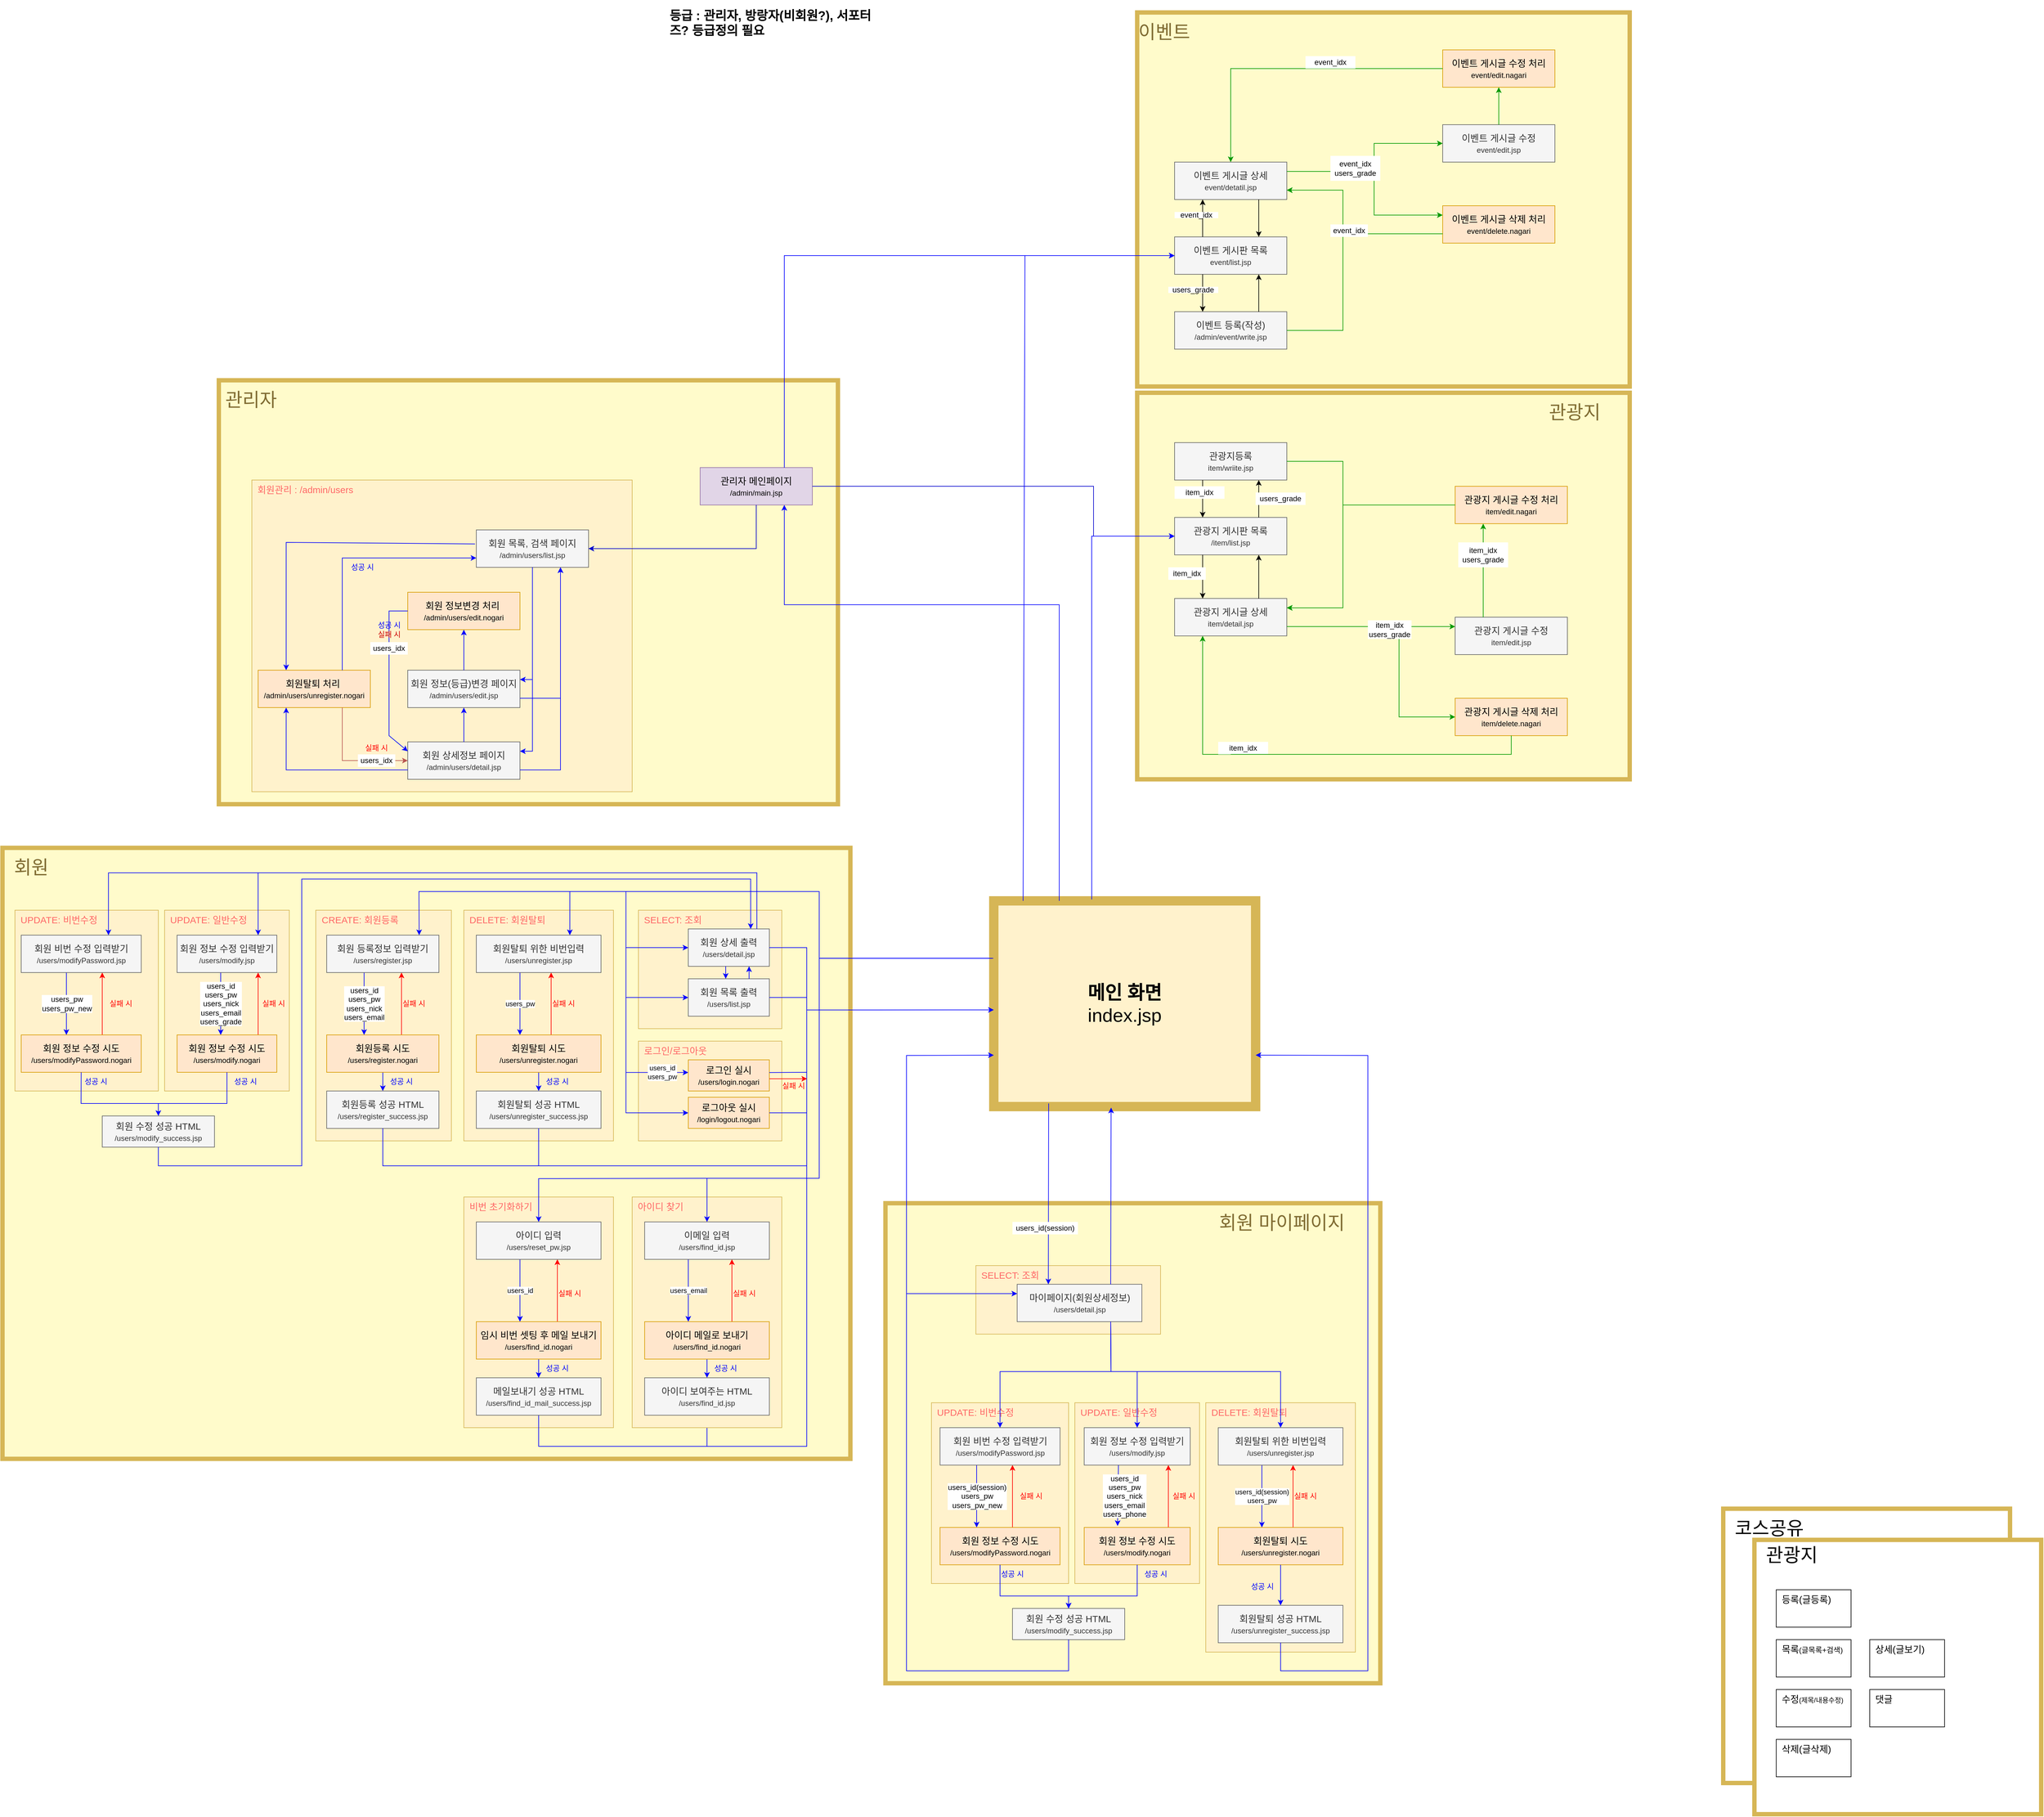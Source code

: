 <mxfile version="15.6.5" type="device"><diagram id="LKAplenjJ5uR3z4QHYQ-" name="페이지-1"><mxGraphModel dx="2889" dy="3352" grid="1" gridSize="10" guides="1" tooltips="1" connect="1" arrows="1" fold="1" page="1" pageScale="1" pageWidth="827" pageHeight="1169" math="0" shadow="0"><root><mxCell id="0"/><mxCell id="1" parent="0"/><mxCell id="580HyGroyhT6KFb0OJsJ-5" value="&amp;nbsp; &amp;nbsp; &amp;nbsp; &amp;nbsp; &amp;nbsp; &amp;nbsp; &amp;nbsp; &amp;nbsp; &amp;nbsp; &amp;nbsp; &amp;nbsp; &amp;nbsp; &amp;nbsp; &amp;nbsp; &amp;nbsp; &amp;nbsp; &amp;nbsp; &amp;nbsp; &amp;nbsp; &amp;nbsp; &amp;nbsp; &amp;nbsp; &amp;nbsp; &amp;nbsp; &amp;nbsp; &amp;nbsp; &amp;nbsp; &amp;nbsp; &amp;nbsp; &amp;nbsp; &amp;nbsp; &amp;nbsp; 회원 마이페이지" style="rounded=0;whiteSpace=wrap;html=1;fontSize=30;align=left;verticalAlign=top;strokeWidth=7;strokeColor=#D6B656;fillColor=#FFfbCb;fontColor=#806C33;spacingTop=7;" parent="1" vertex="1"><mxGeometry x="636.25" y="610" width="793.75" height="770" as="geometry"/></mxCell><mxCell id="580HyGroyhT6KFb0OJsJ-51" value="SELECT: 조회" style="rounded=0;whiteSpace=wrap;html=1;fontSize=15;align=left;verticalAlign=top;spacingLeft=7;fillColor=#fff2cc;strokeColor=#d6b656;fontColor=#FF6666;" parent="1" vertex="1"><mxGeometry x="781.25" y="710" width="296.25" height="110" as="geometry"/></mxCell><mxCell id="Cjj9x0MrMo0YAK2Xyfjq-2" value="&amp;nbsp; 회원" style="rounded=0;whiteSpace=wrap;html=1;fontSize=30;align=left;verticalAlign=top;strokeWidth=7;strokeColor=#D6B656;fillColor=#FFfbCb;fontColor=#806C33;spacingTop=7;" parent="1" vertex="1"><mxGeometry x="-780" y="40" width="1360" height="980" as="geometry"/></mxCell><mxCell id="0Vb9KZRRIKZeTRUn4Ug8-1" value="&amp;nbsp;관리자" style="rounded=0;whiteSpace=wrap;html=1;fontSize=30;align=left;verticalAlign=top;strokeWidth=7;strokeColor=#D6B656;fillColor=#FFFBCB;fontColor=#806C33;spacingTop=7;" parent="1" vertex="1"><mxGeometry x="-433" y="-710" width="993" height="680" as="geometry"/></mxCell><mxCell id="RrxC0xVvVKl4LWV9-Iuu-66" value="회원관리 : /admin/users" style="rounded=0;whiteSpace=wrap;html=1;fontSize=15;align=left;verticalAlign=top;spacingLeft=7;fillColor=#fff2cc;strokeColor=#d6b656;fontColor=#FF6666;" parent="1" vertex="1"><mxGeometry x="-380" y="-550" width="610" height="500" as="geometry"/></mxCell><mxCell id="0O0JYE6BqSJ9DFUvW0GO-49" value="로그인/로그아웃" style="rounded=0;whiteSpace=wrap;html=1;fontSize=15;align=left;verticalAlign=top;spacingLeft=7;fillColor=#fff2cc;strokeColor=#d6b656;fontColor=#FF6666;" parent="1" vertex="1"><mxGeometry x="240" y="350" width="230" height="160" as="geometry"/></mxCell><mxCell id="Cjj9x0MrMo0YAK2Xyfjq-1" value="&lt;font&gt;&lt;b&gt;메인 화면&lt;/b&gt;&lt;/font&gt;&lt;br style=&quot;font-size: 30px&quot;&gt;index.jsp" style="rounded=0;whiteSpace=wrap;html=1;fontSize=30;fillColor=#fff2cc;strokeColor=#d6b656;strokeWidth=15;fontColor=default;" parent="1" vertex="1"><mxGeometry x="810" y="125" width="420" height="330" as="geometry"/></mxCell><mxCell id="Cjj9x0MrMo0YAK2Xyfjq-6" value="이벤트" style="rounded=0;whiteSpace=wrap;html=1;fontSize=30;align=left;verticalAlign=top;strokeWidth=7;strokeColor=#D6B656;fillColor=#FFFBCB;fontColor=#806C33;spacingTop=7;" parent="1" vertex="1"><mxGeometry x="1040" y="-1300" width="790" height="600" as="geometry"/></mxCell><mxCell id="Cjj9x0MrMo0YAK2Xyfjq-4" value="&amp;nbsp; 코스공유" style="rounded=0;whiteSpace=wrap;html=1;fontSize=30;align=left;verticalAlign=top;strokeWidth=7;strokeColor=#D6B656;fillColor=default;fontColor=default;spacingTop=7;" parent="1" vertex="1"><mxGeometry x="1980" y="1100" width="460" height="440" as="geometry"/></mxCell><mxCell id="eZSYwbR7m7RFS-tzi52k-17" value="&amp;nbsp; 관광지" style="rounded=0;whiteSpace=wrap;html=1;fontSize=30;align=left;verticalAlign=top;strokeWidth=7;strokeColor=#D6B656;fillColor=default;fontColor=default;" parent="1" vertex="1"><mxGeometry x="2030" y="1150" width="460" height="440" as="geometry"/></mxCell><mxCell id="Cjj9x0MrMo0YAK2Xyfjq-88" value="UPDATE: 일반수정" style="rounded=0;whiteSpace=wrap;html=1;fontSize=15;align=left;verticalAlign=top;spacingLeft=7;fillColor=#fff2cc;strokeColor=#d6b656;fontColor=#FF6666;" parent="1" vertex="1"><mxGeometry x="-520" y="140" width="200" height="290" as="geometry"/></mxCell><mxCell id="Cjj9x0MrMo0YAK2Xyfjq-121" value="UPDATE: 비번수정" style="rounded=0;whiteSpace=wrap;html=1;fontSize=15;align=left;verticalAlign=top;spacingLeft=7;fillColor=#fff2cc;strokeColor=#d6b656;fontColor=#FF6666;" parent="1" vertex="1"><mxGeometry x="-760" y="140" width="230" height="290" as="geometry"/></mxCell><mxCell id="0O0JYE6BqSJ9DFUvW0GO-34" value="users_id&lt;br&gt;users_pw" style="edgeStyle=orthogonalEdgeStyle;rounded=0;orthogonalLoop=1;jettySize=auto;html=1;endArrow=classic;endFill=1;strokeColor=#0000FF;entryX=0;entryY=0.405;entryDx=0;entryDy=0;entryPerimeter=0;" parent="1" target="Cjj9x0MrMo0YAK2Xyfjq-65" edge="1"><mxGeometry x="0.616" relative="1" as="geometry"><mxPoint x="220" y="280" as="sourcePoint"/><mxPoint x="250" y="405" as="targetPoint"/><Array as="points"><mxPoint x="220" y="400"/></Array><mxPoint as="offset"/></mxGeometry></mxCell><mxCell id="Cjj9x0MrMo0YAK2Xyfjq-3" value="&amp;nbsp; &amp;nbsp; &amp;nbsp; &amp;nbsp; &amp;nbsp; &amp;nbsp; &amp;nbsp; &amp;nbsp; &amp;nbsp; &amp;nbsp; &amp;nbsp; &amp;nbsp; &amp;nbsp; &amp;nbsp; &amp;nbsp; &amp;nbsp; &amp;nbsp; &amp;nbsp; &amp;nbsp; &amp;nbsp; &amp;nbsp; &amp;nbsp; &amp;nbsp; &amp;nbsp; &amp;nbsp; &amp;nbsp; &amp;nbsp; &amp;nbsp; &amp;nbsp; &amp;nbsp; &amp;nbsp; &amp;nbsp; &amp;nbsp; &amp;nbsp; &amp;nbsp; &amp;nbsp; &amp;nbsp; &amp;nbsp; &amp;nbsp; &amp;nbsp;관광지" style="rounded=0;whiteSpace=wrap;html=1;fontSize=30;align=left;verticalAlign=top;strokeWidth=7;strokeColor=#D6B656;fillColor=#FFFBCB;fontColor=#806C33;spacingTop=7;" parent="1" vertex="1"><mxGeometry x="1040" y="-690" width="790" height="620" as="geometry"/></mxCell><mxCell id="Cjj9x0MrMo0YAK2Xyfjq-16" value="등록(글등록)" style="rounded=0;whiteSpace=wrap;html=1;fontSize=15;align=left;verticalAlign=top;spacingLeft=7;fillColor=default;fontColor=default;" parent="1" vertex="1"><mxGeometry x="2065" y="1230" width="120" height="60" as="geometry"/></mxCell><mxCell id="Cjj9x0MrMo0YAK2Xyfjq-17" value="수정&lt;font style=&quot;font-size: 11px&quot;&gt;(제목/내용수정)&lt;/font&gt;" style="rounded=0;whiteSpace=wrap;html=1;fontSize=15;align=left;verticalAlign=top;spacingLeft=7;fillColor=default;fontColor=default;" parent="1" vertex="1"><mxGeometry x="2065" y="1390" width="120" height="60" as="geometry"/></mxCell><mxCell id="Cjj9x0MrMo0YAK2Xyfjq-18" value="목록&lt;font style=&quot;font-size: 12px&quot;&gt;(글목록+검색)&lt;/font&gt;" style="rounded=0;whiteSpace=wrap;html=1;fontSize=15;align=left;verticalAlign=top;spacingLeft=7;fillColor=default;fontColor=default;" parent="1" vertex="1"><mxGeometry x="2065" y="1310" width="120" height="60" as="geometry"/></mxCell><mxCell id="Cjj9x0MrMo0YAK2Xyfjq-19" value="삭제(글삭제)" style="rounded=0;whiteSpace=wrap;html=1;fontSize=15;align=left;verticalAlign=top;spacingLeft=7;fillColor=default;fontColor=default;" parent="1" vertex="1"><mxGeometry x="2065" y="1470" width="120" height="60" as="geometry"/></mxCell><mxCell id="Cjj9x0MrMo0YAK2Xyfjq-20" value="상세(글보기)" style="rounded=0;whiteSpace=wrap;html=1;fontSize=15;align=left;verticalAlign=top;spacingLeft=7;fillColor=default;fontColor=default;" parent="1" vertex="1"><mxGeometry x="2215" y="1310" width="120" height="60" as="geometry"/></mxCell><mxCell id="Cjj9x0MrMo0YAK2Xyfjq-24" value="댓글" style="rounded=0;whiteSpace=wrap;html=1;fontSize=15;align=left;verticalAlign=top;spacingLeft=7;fillColor=default;fontColor=default;" parent="1" vertex="1"><mxGeometry x="2215" y="1390" width="120" height="60" as="geometry"/></mxCell><mxCell id="Cjj9x0MrMo0YAK2Xyfjq-55" value="" style="endArrow=classic;html=1;rounded=0;fontSize=12;fontColor=#0000FF;strokeColor=none;exitX=0.708;exitY=0;exitDx=0;exitDy=0;exitPerimeter=0;" parent="1" edge="1"><mxGeometry width="50" height="50" relative="1" as="geometry"><mxPoint x="623.96" y="535" as="sourcePoint"/><mxPoint x="624" y="435" as="targetPoint"/></mxGeometry></mxCell><mxCell id="Cjj9x0MrMo0YAK2Xyfjq-58" value="로그아웃 실시&lt;br&gt;&lt;font style=&quot;font-size: 12px&quot;&gt;/login/logout.nogari&lt;/font&gt;" style="rounded=0;whiteSpace=wrap;html=1;fontSize=15;align=center;verticalAlign=middle;spacingLeft=0;fillColor=#ffe6cc;strokeColor=#d79b00;" parent="1" vertex="1"><mxGeometry x="320" y="440" width="130" height="50" as="geometry"/></mxCell><mxCell id="Cjj9x0MrMo0YAK2Xyfjq-65" value="로그인 실시&lt;br&gt;&lt;font style=&quot;font-size: 12px&quot;&gt;/users/login.nogari&lt;/font&gt;" style="rounded=0;whiteSpace=wrap;html=1;fontSize=15;align=center;verticalAlign=middle;spacingLeft=0;fillColor=#ffe6cc;strokeColor=#d79b00;" parent="1" vertex="1"><mxGeometry x="320" y="380" width="130" height="50" as="geometry"/></mxCell><mxCell id="0O0JYE6BqSJ9DFUvW0GO-6" value="" style="edgeStyle=orthogonalEdgeStyle;rounded=0;orthogonalLoop=1;jettySize=auto;html=1;strokeColor=#FF0000;" parent="1" source="Cjj9x0MrMo0YAK2Xyfjq-92" target="Cjj9x0MrMo0YAK2Xyfjq-96" edge="1"><mxGeometry relative="1" as="geometry"><Array as="points"><mxPoint x="-370" y="310"/><mxPoint x="-370" y="310"/></Array></mxGeometry></mxCell><mxCell id="Cjj9x0MrMo0YAK2Xyfjq-92" value="회원 정보 수정 시도&lt;br&gt;&lt;font style=&quot;font-size: 12px&quot;&gt;/users/modify.nogari&lt;/font&gt;" style="rounded=0;whiteSpace=wrap;html=1;fontSize=15;align=center;verticalAlign=middle;spacingLeft=0;fillColor=#ffe6cc;strokeColor=#d79b00;" parent="1" vertex="1"><mxGeometry x="-500" y="340" width="160" height="60" as="geometry"/></mxCell><mxCell id="Cjj9x0MrMo0YAK2Xyfjq-93" value="회원 수정 성공 HTML&lt;br&gt;&lt;font style=&quot;font-size: 12px&quot;&gt;/users/modify_success.jsp&lt;/font&gt;" style="rounded=0;whiteSpace=wrap;html=1;fontSize=15;align=center;verticalAlign=middle;spacingLeft=0;fillColor=#f5f5f5;strokeColor=#666666;fontColor=#333333;" parent="1" vertex="1"><mxGeometry x="-620" y="470" width="180" height="50" as="geometry"/></mxCell><mxCell id="Cjj9x0MrMo0YAK2Xyfjq-94" value="실패 시" style="text;html=1;strokeColor=none;fillColor=none;align=center;verticalAlign=middle;whiteSpace=wrap;rounded=0;fontSize=12;fontColor=#FF0000;" parent="1" vertex="1"><mxGeometry x="-375" y="275" width="60" height="30" as="geometry"/></mxCell><mxCell id="Cjj9x0MrMo0YAK2Xyfjq-95" value="성공 시" style="text;html=1;strokeColor=none;fillColor=none;align=center;verticalAlign=middle;whiteSpace=wrap;rounded=0;fontSize=12;fontColor=#0000FF;" parent="1" vertex="1"><mxGeometry x="-420" y="400" width="60" height="30" as="geometry"/></mxCell><mxCell id="0O0JYE6BqSJ9DFUvW0GO-5" value="&lt;div style=&quot;font-size: 12px&quot;&gt;users_id&lt;/div&gt;&lt;div style=&quot;font-size: 12px&quot;&gt;users_pw&lt;/div&gt;&lt;div style=&quot;font-size: 12px&quot;&gt;users_nick&lt;/div&gt;&lt;div style=&quot;font-size: 12px&quot;&gt;users_email&lt;/div&gt;&lt;div style=&quot;font-size: 12px&quot;&gt;users_grade&lt;/div&gt;" style="edgeStyle=orthogonalEdgeStyle;rounded=0;orthogonalLoop=1;jettySize=auto;html=1;strokeColor=#0000FF;" parent="1" source="Cjj9x0MrMo0YAK2Xyfjq-96" target="Cjj9x0MrMo0YAK2Xyfjq-92" edge="1"><mxGeometry relative="1" as="geometry"><Array as="points"><mxPoint x="-430" y="250"/><mxPoint x="-430" y="250"/></Array></mxGeometry></mxCell><mxCell id="Cjj9x0MrMo0YAK2Xyfjq-96" value="회원 정보 수정 입력받기&lt;br&gt;&lt;font style=&quot;font-size: 12px&quot;&gt;/users/modify.jsp&lt;/font&gt;" style="rounded=0;whiteSpace=wrap;html=1;fontSize=15;align=center;verticalAlign=middle;spacingLeft=0;fillColor=#f5f5f5;fontColor=#333333;strokeColor=#666666;" parent="1" vertex="1"><mxGeometry x="-500" y="180" width="160" height="60" as="geometry"/></mxCell><mxCell id="0O0JYE6BqSJ9DFUvW0GO-3" value="" style="edgeStyle=orthogonalEdgeStyle;rounded=0;orthogonalLoop=1;jettySize=auto;html=1;strokeColor=#FF0000;" parent="1" source="Cjj9x0MrMo0YAK2Xyfjq-125" target="Cjj9x0MrMo0YAK2Xyfjq-129" edge="1"><mxGeometry relative="1" as="geometry"><Array as="points"><mxPoint x="-620" y="290"/><mxPoint x="-620" y="290"/></Array></mxGeometry></mxCell><mxCell id="Cjj9x0MrMo0YAK2Xyfjq-125" value="회원 정보 수정 시도&lt;br&gt;&lt;font style=&quot;font-size: 12px&quot;&gt;/users/modifyPassword.nogari&lt;/font&gt;" style="rounded=0;whiteSpace=wrap;html=1;fontSize=15;align=center;verticalAlign=middle;spacingLeft=0;fillColor=#ffe6cc;strokeColor=#d79b00;" parent="1" vertex="1"><mxGeometry x="-750" y="340" width="192.5" height="60" as="geometry"/></mxCell><mxCell id="Cjj9x0MrMo0YAK2Xyfjq-127" value="실패 시" style="text;html=1;strokeColor=none;fillColor=none;align=center;verticalAlign=middle;whiteSpace=wrap;rounded=0;fontSize=12;fontColor=#FF0000;" parent="1" vertex="1"><mxGeometry x="-620" y="275" width="60" height="30" as="geometry"/></mxCell><mxCell id="Cjj9x0MrMo0YAK2Xyfjq-128" value="성공 시" style="text;html=1;strokeColor=none;fillColor=none;align=center;verticalAlign=middle;whiteSpace=wrap;rounded=0;fontSize=12;fontColor=#0000FF;" parent="1" vertex="1"><mxGeometry x="-660" y="400" width="60" height="30" as="geometry"/></mxCell><mxCell id="0O0JYE6BqSJ9DFUvW0GO-2" value="&lt;div style=&quot;font-size: 12px&quot;&gt;users_pw&lt;/div&gt;&lt;div style=&quot;font-size: 12px&quot;&gt;users_pw_new&lt;/div&gt;" style="edgeStyle=orthogonalEdgeStyle;rounded=0;orthogonalLoop=1;jettySize=auto;html=1;strokeColor=#0000FF;" parent="1" source="Cjj9x0MrMo0YAK2Xyfjq-129" target="Cjj9x0MrMo0YAK2Xyfjq-125" edge="1"><mxGeometry relative="1" as="geometry"><Array as="points"><mxPoint x="-677.5" y="250"/><mxPoint x="-677.5" y="250"/></Array></mxGeometry></mxCell><mxCell id="Cjj9x0MrMo0YAK2Xyfjq-129" value="회원 비번 수정 입력받기&lt;br&gt;&lt;font style=&quot;font-size: 12px&quot;&gt;/users/modifyPassword.jsp&lt;/font&gt;" style="rounded=0;whiteSpace=wrap;html=1;fontSize=15;align=center;verticalAlign=middle;spacingLeft=0;fillColor=#f5f5f5;fontColor=#333333;strokeColor=#666666;" parent="1" vertex="1"><mxGeometry x="-750" y="180" width="192.5" height="60" as="geometry"/></mxCell><mxCell id="Cjj9x0MrMo0YAK2Xyfjq-132" value="" style="endArrow=classic;html=1;rounded=0;fontSize=12;fontColor=#0000FF;strokeColor=#0000FF;entryX=0.727;entryY=0;entryDx=0;entryDy=0;entryPerimeter=0;" parent="1" target="Cjj9x0MrMo0YAK2Xyfjq-129" edge="1"><mxGeometry width="50" height="50" relative="1" as="geometry"><mxPoint x="-370" y="80" as="sourcePoint"/><mxPoint x="-620" y="170" as="targetPoint"/><Array as="points"><mxPoint x="-610" y="80"/></Array></mxGeometry></mxCell><mxCell id="eZSYwbR7m7RFS-tzi52k-8" value="DELETE: 회원탈퇴" style="rounded=0;whiteSpace=wrap;html=1;fontSize=15;align=left;verticalAlign=top;spacingLeft=7;fillColor=#fff2cc;strokeColor=#d6b656;fontColor=#FF6666;" parent="1" vertex="1"><mxGeometry x="-40" y="140" width="240" height="370" as="geometry"/></mxCell><mxCell id="eZSYwbR7m7RFS-tzi52k-9" value="SELECT: 조회" style="rounded=0;whiteSpace=wrap;html=1;fontSize=15;align=left;verticalAlign=top;spacingLeft=7;fillColor=#fff2cc;strokeColor=#d6b656;fontColor=#FF6666;" parent="1" vertex="1"><mxGeometry x="240" y="140" width="230" height="190" as="geometry"/></mxCell><mxCell id="eZSYwbR7m7RFS-tzi52k-10" value="CREATE: 회원등록" style="rounded=0;whiteSpace=wrap;html=1;fontSize=15;align=left;verticalAlign=top;spacingLeft=7;fillColor=#fff2cc;strokeColor=#d6b656;fontColor=#FF6666;" parent="1" vertex="1"><mxGeometry x="-277.5" y="140" width="217.5" height="370" as="geometry"/></mxCell><mxCell id="Cjj9x0MrMo0YAK2Xyfjq-29" value="" style="edgeStyle=orthogonalEdgeStyle;rounded=0;orthogonalLoop=1;jettySize=auto;html=1;fontSize=12;strokeColor=#0000FF;" parent="1" source="Cjj9x0MrMo0YAK2Xyfjq-26" target="Cjj9x0MrMo0YAK2Xyfjq-28" edge="1"><mxGeometry relative="1" as="geometry"/></mxCell><mxCell id="0O0JYE6BqSJ9DFUvW0GO-12" value="" style="edgeStyle=orthogonalEdgeStyle;rounded=0;orthogonalLoop=1;jettySize=auto;html=1;strokeColor=#FF0000;" parent="1" source="Cjj9x0MrMo0YAK2Xyfjq-26" target="Cjj9x0MrMo0YAK2Xyfjq-34" edge="1"><mxGeometry relative="1" as="geometry"><Array as="points"><mxPoint x="-140" y="250"/><mxPoint x="-140" y="250"/></Array></mxGeometry></mxCell><mxCell id="Cjj9x0MrMo0YAK2Xyfjq-26" value="회원등록 시도&lt;br&gt;&lt;font style=&quot;font-size: 12px&quot;&gt;/users/register.nogari&lt;/font&gt;" style="rounded=0;whiteSpace=wrap;html=1;fontSize=15;align=center;verticalAlign=middle;spacingLeft=0;fillColor=#ffe6cc;strokeColor=#d79b00;" parent="1" vertex="1"><mxGeometry x="-260" y="340" width="180" height="60" as="geometry"/></mxCell><mxCell id="Cjj9x0MrMo0YAK2Xyfjq-28" value="회원등록 성공 HTML&lt;br&gt;&lt;font style=&quot;font-size: 12px&quot;&gt;/users/register_success.jsp&lt;/font&gt;" style="rounded=0;whiteSpace=wrap;html=1;fontSize=15;align=center;verticalAlign=middle;spacingLeft=0;fillColor=#f5f5f5;strokeColor=#666666;fontColor=#333333;" parent="1" vertex="1"><mxGeometry x="-260" y="430" width="180" height="60" as="geometry"/></mxCell><mxCell id="Cjj9x0MrMo0YAK2Xyfjq-32" value="실패 시" style="text;html=1;strokeColor=none;fillColor=none;align=center;verticalAlign=middle;whiteSpace=wrap;rounded=0;fontSize=12;fontColor=#FF0000;" parent="1" vertex="1"><mxGeometry x="-150" y="275" width="60" height="30" as="geometry"/></mxCell><mxCell id="Cjj9x0MrMo0YAK2Xyfjq-33" value="성공 시" style="text;html=1;strokeColor=none;fillColor=none;align=center;verticalAlign=middle;whiteSpace=wrap;rounded=0;fontSize=12;fontColor=#0000FF;" parent="1" vertex="1"><mxGeometry x="-170" y="400" width="60" height="30" as="geometry"/></mxCell><mxCell id="0O0JYE6BqSJ9DFUvW0GO-10" value="&lt;div style=&quot;font-size: 12px&quot;&gt;users_id&lt;/div&gt;&lt;div style=&quot;font-size: 12px&quot;&gt;users_pw&lt;/div&gt;&lt;div style=&quot;font-size: 12px&quot;&gt;users_nick&lt;/div&gt;&lt;div style=&quot;font-size: 12px&quot;&gt;users_email&lt;/div&gt;" style="edgeStyle=orthogonalEdgeStyle;rounded=0;orthogonalLoop=1;jettySize=auto;html=1;strokeColor=#0000FF;" parent="1" source="Cjj9x0MrMo0YAK2Xyfjq-34" target="Cjj9x0MrMo0YAK2Xyfjq-26" edge="1"><mxGeometry relative="1" as="geometry"><Array as="points"><mxPoint x="-200" y="250"/><mxPoint x="-200" y="250"/></Array></mxGeometry></mxCell><mxCell id="Cjj9x0MrMo0YAK2Xyfjq-34" value="회원 등록정보 입력받기&lt;br&gt;&lt;font style=&quot;font-size: 12px&quot;&gt;/users/register.jsp&lt;/font&gt;" style="rounded=0;whiteSpace=wrap;html=1;fontSize=15;align=center;verticalAlign=middle;spacingLeft=0;fillColor=#f5f5f5;fontColor=#333333;strokeColor=#666666;" parent="1" vertex="1"><mxGeometry x="-260" y="180" width="180" height="60" as="geometry"/></mxCell><mxCell id="Cjj9x0MrMo0YAK2Xyfjq-70" value="" style="edgeStyle=orthogonalEdgeStyle;rounded=0;orthogonalLoop=1;jettySize=auto;html=1;fontSize=12;strokeColor=#0000FF;" parent="1" source="Cjj9x0MrMo0YAK2Xyfjq-71" target="Cjj9x0MrMo0YAK2Xyfjq-72" edge="1"><mxGeometry relative="1" as="geometry"/></mxCell><mxCell id="0O0JYE6BqSJ9DFUvW0GO-14" value="" style="edgeStyle=orthogonalEdgeStyle;rounded=0;orthogonalLoop=1;jettySize=auto;html=1;strokeColor=#FF0000;" parent="1" source="Cjj9x0MrMo0YAK2Xyfjq-71" target="Cjj9x0MrMo0YAK2Xyfjq-74" edge="1"><mxGeometry relative="1" as="geometry"><Array as="points"><mxPoint x="100" y="320"/><mxPoint x="100" y="320"/></Array></mxGeometry></mxCell><mxCell id="Cjj9x0MrMo0YAK2Xyfjq-71" value="회원탈퇴 시도&lt;br&gt;&lt;font style=&quot;font-size: 12px&quot;&gt;/users/unregister.nogari&lt;/font&gt;" style="rounded=0;whiteSpace=wrap;html=1;fontSize=15;align=center;verticalAlign=middle;spacingLeft=0;fillColor=#ffe6cc;strokeColor=#d79b00;" parent="1" vertex="1"><mxGeometry x="-20" y="340" width="200" height="60" as="geometry"/></mxCell><mxCell id="Cjj9x0MrMo0YAK2Xyfjq-72" value="회원탈퇴 성공 HTML&lt;br&gt;&lt;font style=&quot;font-size: 12px&quot;&gt;/users/unregister_success.jsp&lt;/font&gt;" style="rounded=0;whiteSpace=wrap;html=1;fontSize=15;align=center;verticalAlign=middle;spacingLeft=0;fillColor=#f5f5f5;strokeColor=#666666;fontColor=#333333;" parent="1" vertex="1"><mxGeometry x="-20" y="430" width="200" height="60" as="geometry"/></mxCell><mxCell id="0O0JYE6BqSJ9DFUvW0GO-13" value="users_pw" style="edgeStyle=orthogonalEdgeStyle;rounded=0;orthogonalLoop=1;jettySize=auto;html=1;strokeColor=#0000FF;" parent="1" source="Cjj9x0MrMo0YAK2Xyfjq-74" target="Cjj9x0MrMo0YAK2Xyfjq-71" edge="1"><mxGeometry relative="1" as="geometry"><Array as="points"><mxPoint x="50" y="280"/><mxPoint x="50" y="280"/></Array></mxGeometry></mxCell><mxCell id="Cjj9x0MrMo0YAK2Xyfjq-74" value="회원탈퇴 위한 비번입력&lt;br&gt;&lt;font style=&quot;font-size: 12px&quot;&gt;/users/unregister.jsp&lt;/font&gt;" style="rounded=0;whiteSpace=wrap;html=1;fontSize=15;align=center;verticalAlign=middle;spacingLeft=0;fillColor=#f5f5f5;fontColor=#333333;strokeColor=#666666;" parent="1" vertex="1"><mxGeometry x="-20" y="180" width="200" height="60" as="geometry"/></mxCell><mxCell id="Cjj9x0MrMo0YAK2Xyfjq-79" value="실패 시" style="text;html=1;strokeColor=none;fillColor=none;align=center;verticalAlign=middle;whiteSpace=wrap;rounded=0;fontSize=12;fontColor=#FF0000;" parent="1" vertex="1"><mxGeometry x="90" y="275" width="60" height="30" as="geometry"/></mxCell><mxCell id="Cjj9x0MrMo0YAK2Xyfjq-83" value="성공 시" style="text;html=1;strokeColor=none;fillColor=none;align=center;verticalAlign=middle;whiteSpace=wrap;rounded=0;fontSize=12;fontColor=#0000FF;" parent="1" vertex="1"><mxGeometry x="80" y="400" width="60" height="30" as="geometry"/></mxCell><mxCell id="qeRpfIJ-NzUvuzRz1GTt-18" value="회원 목록 출력&lt;br&gt;&lt;font style=&quot;font-size: 12px&quot;&gt;/users/list.jsp&lt;/font&gt;" style="rounded=0;whiteSpace=wrap;html=1;fontSize=15;align=center;verticalAlign=middle;spacingLeft=0;fillColor=#f5f5f5;fontColor=#333333;strokeColor=#666666;" parent="1" vertex="1"><mxGeometry x="320" y="250" width="130" height="60" as="geometry"/></mxCell><mxCell id="Cjj9x0MrMo0YAK2Xyfjq-50" value="" style="edgeStyle=orthogonalEdgeStyle;rounded=0;orthogonalLoop=1;jettySize=auto;html=1;fontSize=12;fontColor=#0000FF;strokeColor=#0000FF;entryX=0;entryY=0.5;entryDx=0;entryDy=0;exitX=-0.002;exitY=0.279;exitDx=0;exitDy=0;labelBackgroundColor=default;exitPerimeter=0;" parent="1" source="Cjj9x0MrMo0YAK2Xyfjq-1" target="qeRpfIJ-NzUvuzRz1GTt-19" edge="1"><mxGeometry relative="1" as="geometry"><mxPoint x="380" y="110" as="sourcePoint"/><mxPoint x="260" y="200" as="targetPoint"/><Array as="points"><mxPoint x="530" y="217"/><mxPoint x="530" y="110"/><mxPoint x="220" y="110"/><mxPoint x="220" y="200"/></Array></mxGeometry></mxCell><mxCell id="Cjj9x0MrMo0YAK2Xyfjq-82" value="" style="endArrow=classic;html=1;rounded=0;fontSize=12;fontColor=#0000FF;strokeColor=#0000FF;entryX=0.824;entryY=0;entryDx=0;entryDy=0;entryPerimeter=0;" parent="1" target="Cjj9x0MrMo0YAK2Xyfjq-34" edge="1"><mxGeometry width="50" height="50" relative="1" as="geometry"><mxPoint x="220" y="110" as="sourcePoint"/><mxPoint x="-30" y="170" as="targetPoint"/><Array as="points"><mxPoint x="-112" y="110"/></Array></mxGeometry></mxCell><mxCell id="Cjj9x0MrMo0YAK2Xyfjq-45" value="" style="endArrow=classic;html=1;rounded=0;fontSize=12;fontColor=#0000FF;strokeColor=#0000FF;exitX=0.5;exitY=1;exitDx=0;exitDy=0;entryX=0;entryY=0.53;entryDx=0;entryDy=0;entryPerimeter=0;" parent="1" source="Cjj9x0MrMo0YAK2Xyfjq-72" target="Cjj9x0MrMo0YAK2Xyfjq-1" edge="1"><mxGeometry width="50" height="50" relative="1" as="geometry"><mxPoint x="90" y="545" as="sourcePoint"/><mxPoint x="480" y="350" as="targetPoint"/><Array as="points"><mxPoint x="80" y="550"/><mxPoint x="510" y="550"/><mxPoint x="510" y="430"/><mxPoint x="510" y="300"/></Array></mxGeometry></mxCell><mxCell id="Cjj9x0MrMo0YAK2Xyfjq-47" value="" style="endArrow=none;html=1;rounded=0;fontSize=12;fontColor=#0000FF;strokeColor=#0000FF;exitX=0.5;exitY=1;exitDx=0;exitDy=0;" parent="1" source="Cjj9x0MrMo0YAK2Xyfjq-28" edge="1"><mxGeometry width="50" height="50" relative="1" as="geometry"><mxPoint x="-70" y="485" as="sourcePoint"/><mxPoint x="80" y="550" as="targetPoint"/><Array as="points"><mxPoint x="-170" y="550"/></Array></mxGeometry></mxCell><mxCell id="qeRpfIJ-NzUvuzRz1GTt-19" value="회원 상세 출력&lt;br&gt;&lt;font style=&quot;font-size: 12px&quot;&gt;/users/detail.jsp&lt;/font&gt;" style="rounded=0;whiteSpace=wrap;html=1;fontSize=15;align=center;verticalAlign=middle;spacingLeft=0;fillColor=#f5f5f5;fontColor=#333333;strokeColor=#666666;" parent="1" vertex="1"><mxGeometry x="320" y="170" width="130" height="60" as="geometry"/></mxCell><mxCell id="eZSYwbR7m7RFS-tzi52k-21" value="" style="endArrow=none;html=1;rounded=0;sketch=0;fontColor=#FF6666;strokeColor=#0000FF;fillColor=#A8DADC;entryX=0.5;entryY=1;entryDx=0;entryDy=0;" parent="1" target="Cjj9x0MrMo0YAK2Xyfjq-125" edge="1"><mxGeometry x="-640" y="440" width="50" height="50" as="geometry"><mxPoint x="-520" y="450" as="sourcePoint"/><mxPoint x="-646" y="410" as="targetPoint"/><Array as="points"><mxPoint x="-654" y="450"/></Array></mxGeometry></mxCell><mxCell id="eZSYwbR7m7RFS-tzi52k-23" value="" style="endArrow=classic;html=1;rounded=0;sketch=0;fontColor=#FF6666;strokeColor=#0000FF;fillColor=#A8DADC;exitX=0.5;exitY=1;exitDx=0;exitDy=0;entryX=0.5;entryY=0;entryDx=0;entryDy=0;" parent="1" source="Cjj9x0MrMo0YAK2Xyfjq-92" target="Cjj9x0MrMo0YAK2Xyfjq-93" edge="1"><mxGeometry x="-640" y="440" width="50" height="50" as="geometry"><mxPoint x="-550" y="490" as="sourcePoint"/><mxPoint x="-520" y="480" as="targetPoint"/><Array as="points"><mxPoint x="-420" y="450"/><mxPoint x="-530" y="450"/></Array></mxGeometry></mxCell><mxCell id="0O0JYE6BqSJ9DFUvW0GO-16" value="" style="endArrow=classic;html=1;rounded=0;strokeColor=#0000FF;entryX=0;entryY=0.5;entryDx=0;entryDy=0;" parent="1" target="qeRpfIJ-NzUvuzRz1GTt-18" edge="1"><mxGeometry width="50" height="50" relative="1" as="geometry"><mxPoint x="220" y="200" as="sourcePoint"/><mxPoint x="260" y="327.92" as="targetPoint"/><Array as="points"><mxPoint x="220" y="280"/></Array></mxGeometry></mxCell><mxCell id="0O0JYE6BqSJ9DFUvW0GO-23" value="" style="endArrow=none;html=1;rounded=0;strokeColor=#0000FF;exitX=0.913;exitY=0.737;exitDx=0;exitDy=0;exitPerimeter=0;" parent="1" source="eZSYwbR7m7RFS-tzi52k-9" edge="1"><mxGeometry width="50" height="50" relative="1" as="geometry"><mxPoint x="570" y="280" as="sourcePoint"/><mxPoint x="510" y="300" as="targetPoint"/><Array as="points"><mxPoint x="510" y="280"/></Array></mxGeometry></mxCell><mxCell id="0O0JYE6BqSJ9DFUvW0GO-28" value="" style="endArrow=classic;html=1;rounded=0;strokeColor=#0000FF;" parent="1" edge="1"><mxGeometry width="50" height="50" relative="1" as="geometry"><mxPoint x="380" y="230" as="sourcePoint"/><mxPoint x="380" y="250" as="targetPoint"/></mxGeometry></mxCell><mxCell id="0O0JYE6BqSJ9DFUvW0GO-30" value="" style="endArrow=none;html=1;rounded=0;strokeColor=#0000FF;exitX=1;exitY=0.5;exitDx=0;exitDy=0;" parent="1" source="qeRpfIJ-NzUvuzRz1GTt-19" edge="1"><mxGeometry width="50" height="50" relative="1" as="geometry"><mxPoint x="360" y="290" as="sourcePoint"/><mxPoint x="510" y="280" as="targetPoint"/><Array as="points"><mxPoint x="510" y="200"/><mxPoint x="510" y="280"/></Array></mxGeometry></mxCell><mxCell id="0O0JYE6BqSJ9DFUvW0GO-31" value="" style="endArrow=classic;html=1;rounded=0;strokeColor=#0000FF;entryX=0.75;entryY=1;entryDx=0;entryDy=0;exitX=0.75;exitY=0;exitDx=0;exitDy=0;" parent="1" source="qeRpfIJ-NzUvuzRz1GTt-18" target="qeRpfIJ-NzUvuzRz1GTt-19" edge="1"><mxGeometry width="50" height="50" relative="1" as="geometry"><mxPoint x="370" y="240" as="sourcePoint"/><mxPoint x="370" y="380" as="targetPoint"/></mxGeometry></mxCell><mxCell id="Cjj9x0MrMo0YAK2Xyfjq-118" value="" style="endArrow=classic;html=1;rounded=0;fontSize=12;fontColor=#0000FF;strokeColor=#0000FF;entryX=0.75;entryY=0.138;entryDx=0;entryDy=0;entryPerimeter=0;exitX=0.826;exitY=0.158;exitDx=0;exitDy=0;exitPerimeter=0;" parent="1" source="eZSYwbR7m7RFS-tzi52k-9" target="Cjj9x0MrMo0YAK2Xyfjq-88" edge="1"><mxGeometry width="50" height="50" relative="1" as="geometry"><mxPoint x="360" y="170" as="sourcePoint"/><mxPoint x="-370" y="170" as="targetPoint"/><Array as="points"><mxPoint x="430" y="80"/><mxPoint x="-370" y="80"/></Array></mxGeometry></mxCell><mxCell id="Cjj9x0MrMo0YAK2Xyfjq-131" value="" style="endArrow=classic;html=1;rounded=0;fontSize=12;fontColor=#0000FF;strokeColor=#0000FF;exitX=0.5;exitY=1;exitDx=0;exitDy=0;endFill=1;entryX=0.783;entryY=0.158;entryDx=0;entryDy=0;entryPerimeter=0;" parent="1" source="Cjj9x0MrMo0YAK2Xyfjq-93" target="eZSYwbR7m7RFS-tzi52k-9" edge="1"><mxGeometry width="50" height="50" relative="1" as="geometry"><mxPoint x="-500" y="540" as="sourcePoint"/><mxPoint x="420" y="130" as="targetPoint"/><Array as="points"><mxPoint x="-530" y="550"/><mxPoint x="-300" y="550"/><mxPoint x="-300" y="90"/><mxPoint x="420" y="90"/></Array></mxGeometry></mxCell><mxCell id="0O0JYE6BqSJ9DFUvW0GO-33" value="" style="endArrow=classic;html=1;rounded=0;strokeColor=#0000FF;" parent="1" edge="1"><mxGeometry width="50" height="50" relative="1" as="geometry"><mxPoint x="130" y="110" as="sourcePoint"/><mxPoint x="130" y="180" as="targetPoint"/></mxGeometry></mxCell><mxCell id="0O0JYE6BqSJ9DFUvW0GO-40" value="" style="endArrow=classic;html=1;rounded=0;strokeColor=#0000FF;" parent="1" edge="1"><mxGeometry width="50" height="50" relative="1" as="geometry"><mxPoint x="220" y="400" as="sourcePoint"/><mxPoint x="320" y="465" as="targetPoint"/><Array as="points"><mxPoint x="220" y="465"/></Array></mxGeometry></mxCell><mxCell id="0O0JYE6BqSJ9DFUvW0GO-44" value="비번 초기화하기" style="rounded=0;whiteSpace=wrap;html=1;fontSize=15;align=left;verticalAlign=top;spacingLeft=7;fillColor=#fff2cc;strokeColor=#d6b656;fontColor=#FF6666;" parent="1" vertex="1"><mxGeometry x="-40" y="600" width="240" height="370" as="geometry"/></mxCell><mxCell id="0O0JYE6BqSJ9DFUvW0GO-66" value="" style="edgeStyle=orthogonalEdgeStyle;rounded=0;orthogonalLoop=1;jettySize=auto;html=1;endArrow=classic;endFill=1;strokeColor=#0000FF;" parent="1" source="0O0JYE6BqSJ9DFUvW0GO-45" target="0O0JYE6BqSJ9DFUvW0GO-46" edge="1"><mxGeometry relative="1" as="geometry"/></mxCell><mxCell id="0O0JYE6BqSJ9DFUvW0GO-69" value="" style="edgeStyle=orthogonalEdgeStyle;rounded=0;orthogonalLoop=1;jettySize=auto;html=1;endArrow=classic;endFill=1;strokeColor=#FF0000;" parent="1" source="0O0JYE6BqSJ9DFUvW0GO-45" target="0O0JYE6BqSJ9DFUvW0GO-47" edge="1"><mxGeometry relative="1" as="geometry"><Array as="points"><mxPoint x="110" y="760"/><mxPoint x="110" y="760"/></Array></mxGeometry></mxCell><mxCell id="0O0JYE6BqSJ9DFUvW0GO-45" value="임시 비번 셋팅 후 메일 보내기&lt;br&gt;&lt;font style=&quot;font-size: 12px&quot;&gt;/users/find_id.nogari&lt;/font&gt;" style="rounded=0;whiteSpace=wrap;html=1;fontSize=15;align=center;verticalAlign=middle;spacingLeft=0;fillColor=#ffe6cc;strokeColor=#d79b00;" parent="1" vertex="1"><mxGeometry x="-20" y="800" width="200" height="60" as="geometry"/></mxCell><mxCell id="0O0JYE6BqSJ9DFUvW0GO-77" value="" style="edgeStyle=orthogonalEdgeStyle;rounded=0;orthogonalLoop=1;jettySize=auto;html=1;endArrow=none;endFill=0;strokeColor=#0000FF;" parent="1" source="0O0JYE6BqSJ9DFUvW0GO-46" edge="1"><mxGeometry relative="1" as="geometry"><mxPoint x="510" y="550" as="targetPoint"/><Array as="points"><mxPoint x="80" y="1000"/><mxPoint x="510" y="1000"/></Array></mxGeometry></mxCell><mxCell id="0O0JYE6BqSJ9DFUvW0GO-46" value="메일보내기 성공 HTML&lt;br&gt;&lt;font style=&quot;font-size: 12px&quot;&gt;/users/find_id_mail_success.jsp&lt;/font&gt;" style="rounded=0;whiteSpace=wrap;html=1;fontSize=15;align=center;verticalAlign=middle;spacingLeft=0;fillColor=#f5f5f5;strokeColor=#666666;fontColor=#333333;" parent="1" vertex="1"><mxGeometry x="-20" y="890" width="200" height="60" as="geometry"/></mxCell><mxCell id="0O0JYE6BqSJ9DFUvW0GO-67" value="users_id" style="edgeStyle=orthogonalEdgeStyle;rounded=0;orthogonalLoop=1;jettySize=auto;html=1;endArrow=classic;endFill=1;strokeColor=#0000FF;" parent="1" source="0O0JYE6BqSJ9DFUvW0GO-47" target="0O0JYE6BqSJ9DFUvW0GO-45" edge="1"><mxGeometry relative="1" as="geometry"><Array as="points"><mxPoint x="50" y="760"/><mxPoint x="50" y="760"/></Array></mxGeometry></mxCell><mxCell id="0O0JYE6BqSJ9DFUvW0GO-75" value="" style="edgeStyle=orthogonalEdgeStyle;rounded=0;orthogonalLoop=1;jettySize=auto;html=1;endArrow=classic;endFill=1;strokeColor=#0000FF;" parent="1" target="0O0JYE6BqSJ9DFUvW0GO-47" edge="1"><mxGeometry relative="1" as="geometry"><mxPoint x="350" y="570" as="sourcePoint"/></mxGeometry></mxCell><mxCell id="0O0JYE6BqSJ9DFUvW0GO-47" value="아이디 입력&lt;br&gt;&lt;font style=&quot;font-size: 12px&quot;&gt;/users/reset_pw.jsp&lt;/font&gt;" style="rounded=0;whiteSpace=wrap;html=1;fontSize=15;align=center;verticalAlign=middle;spacingLeft=0;fillColor=#f5f5f5;fontColor=#333333;strokeColor=#666666;" parent="1" vertex="1"><mxGeometry x="-20" y="640" width="200" height="60" as="geometry"/></mxCell><mxCell id="0O0JYE6BqSJ9DFUvW0GO-36" value="실패 시" style="text;html=1;strokeColor=none;fillColor=none;align=center;verticalAlign=middle;whiteSpace=wrap;rounded=0;fontSize=12;fontColor=#FF0000;" parent="1" vertex="1"><mxGeometry x="459" y="407" width="60" height="30" as="geometry"/></mxCell><mxCell id="0O0JYE6BqSJ9DFUvW0GO-48" value="" style="endArrow=classic;html=1;rounded=0;fontSize=12;fontColor=#0000FF;strokeColor=#FF0000;exitX=1;exitY=0.607;exitDx=0;exitDy=0;endFill=1;exitPerimeter=0;entryX=0.859;entryY=0.112;entryDx=0;entryDy=0;entryPerimeter=0;" parent="1" source="Cjj9x0MrMo0YAK2Xyfjq-65" target="0O0JYE6BqSJ9DFUvW0GO-36" edge="1"><mxGeometry x="90" y="744.37" width="50" height="50" as="geometry"><mxPoint x="270" y="690" as="sourcePoint"/><mxPoint x="510" y="410" as="targetPoint"/><Array as="points"/></mxGeometry></mxCell><mxCell id="0O0JYE6BqSJ9DFUvW0GO-55" value="" style="endArrow=none;html=1;rounded=0;fontSize=12;fontColor=#0000FF;strokeColor=#0000FF;exitX=1;exitY=0.5;exitDx=0;exitDy=0;endFill=0;" parent="1" edge="1"><mxGeometry x="880" y="429.17" width="50" height="50" as="geometry"><mxPoint x="450" y="465" as="sourcePoint"/><mxPoint x="510" y="465" as="targetPoint"/><Array as="points"/></mxGeometry></mxCell><mxCell id="0O0JYE6BqSJ9DFUvW0GO-56" value="" style="endArrow=none;html=1;rounded=0;fontSize=12;fontColor=#0000FF;strokeColor=#0000FF;exitX=0.913;exitY=0.315;exitDx=0;exitDy=0;endFill=0;exitPerimeter=0;" parent="1" source="0O0JYE6BqSJ9DFUvW0GO-49" edge="1"><mxGeometry x="890" y="439.17" width="50" height="50" as="geometry"><mxPoint x="460" y="475" as="sourcePoint"/><mxPoint x="510" y="400" as="targetPoint"/><Array as="points"/></mxGeometry></mxCell><mxCell id="0O0JYE6BqSJ9DFUvW0GO-79" value="" style="edgeStyle=orthogonalEdgeStyle;rounded=0;orthogonalLoop=1;jettySize=auto;html=1;endArrow=none;endFill=0;strokeColor=#0000FF;" parent="1" source="0O0JYE6BqSJ9DFUvW0GO-57" edge="1"><mxGeometry relative="1" as="geometry"><mxPoint x="350" y="1000" as="targetPoint"/></mxGeometry></mxCell><mxCell id="0O0JYE6BqSJ9DFUvW0GO-57" value="아이디 찾기" style="rounded=0;whiteSpace=wrap;html=1;fontSize=15;align=left;verticalAlign=top;spacingLeft=7;fillColor=#fff2cc;strokeColor=#d6b656;fontColor=#FF6666;" parent="1" vertex="1"><mxGeometry x="230" y="600" width="240" height="370" as="geometry"/></mxCell><mxCell id="0O0JYE6BqSJ9DFUvW0GO-62" value="" style="edgeStyle=orthogonalEdgeStyle;rounded=0;orthogonalLoop=1;jettySize=auto;html=1;endArrow=classic;endFill=1;strokeColor=#FF0000;" parent="1" source="0O0JYE6BqSJ9DFUvW0GO-58" target="0O0JYE6BqSJ9DFUvW0GO-60" edge="1"><mxGeometry relative="1" as="geometry"><Array as="points"><mxPoint x="390" y="730"/><mxPoint x="390" y="730"/></Array></mxGeometry></mxCell><mxCell id="0O0JYE6BqSJ9DFUvW0GO-65" value="" style="edgeStyle=orthogonalEdgeStyle;rounded=0;orthogonalLoop=1;jettySize=auto;html=1;endArrow=classic;endFill=1;strokeColor=#0000FF;" parent="1" source="0O0JYE6BqSJ9DFUvW0GO-58" target="0O0JYE6BqSJ9DFUvW0GO-59" edge="1"><mxGeometry relative="1" as="geometry"/></mxCell><mxCell id="0O0JYE6BqSJ9DFUvW0GO-58" value="아이디 메일로 보내기&lt;br&gt;&lt;font style=&quot;font-size: 12px&quot;&gt;/users/find_id.nogari&lt;/font&gt;" style="rounded=0;whiteSpace=wrap;html=1;fontSize=15;align=center;verticalAlign=middle;spacingLeft=0;fillColor=#ffe6cc;strokeColor=#d79b00;" parent="1" vertex="1"><mxGeometry x="250" y="800" width="200" height="60" as="geometry"/></mxCell><mxCell id="0O0JYE6BqSJ9DFUvW0GO-59" value="아이디 보여주는 HTML&lt;br&gt;&lt;font style=&quot;font-size: 12px&quot;&gt;/users/find_id.jsp&lt;/font&gt;" style="rounded=0;whiteSpace=wrap;html=1;fontSize=15;align=center;verticalAlign=middle;spacingLeft=0;fillColor=#f5f5f5;strokeColor=#666666;fontColor=#333333;" parent="1" vertex="1"><mxGeometry x="250" y="890" width="200" height="60" as="geometry"/></mxCell><mxCell id="0O0JYE6BqSJ9DFUvW0GO-61" value="users_email" style="edgeStyle=orthogonalEdgeStyle;rounded=0;orthogonalLoop=1;jettySize=auto;html=1;endArrow=classic;endFill=1;strokeColor=#0000FF;" parent="1" source="0O0JYE6BqSJ9DFUvW0GO-60" target="0O0JYE6BqSJ9DFUvW0GO-58" edge="1"><mxGeometry relative="1" as="geometry"><Array as="points"><mxPoint x="320" y="730"/><mxPoint x="320" y="730"/></Array></mxGeometry></mxCell><mxCell id="0O0JYE6BqSJ9DFUvW0GO-73" value="" style="edgeStyle=orthogonalEdgeStyle;rounded=0;orthogonalLoop=1;jettySize=auto;html=1;endArrow=classic;endFill=1;strokeColor=#0000FF;entryX=0.5;entryY=0;entryDx=0;entryDy=0;labelBackgroundColor=default;fontColor=default;exitX=-0.007;exitY=0.279;exitDx=0;exitDy=0;exitPerimeter=0;" parent="1" source="Cjj9x0MrMo0YAK2Xyfjq-1" target="0O0JYE6BqSJ9DFUvW0GO-60" edge="1"><mxGeometry relative="1" as="geometry"><mxPoint x="530" y="290" as="sourcePoint"/><Array as="points"><mxPoint x="530" y="217"/><mxPoint x="530" y="570"/><mxPoint x="350" y="570"/></Array></mxGeometry></mxCell><mxCell id="0O0JYE6BqSJ9DFUvW0GO-60" value="이메일 입력&lt;br&gt;&lt;font style=&quot;font-size: 12px&quot;&gt;/users/find_id.jsp&lt;/font&gt;" style="rounded=0;whiteSpace=wrap;html=1;fontSize=15;align=center;verticalAlign=middle;spacingLeft=0;fillColor=#f5f5f5;fontColor=#333333;strokeColor=#666666;" parent="1" vertex="1"><mxGeometry x="250" y="640" width="200" height="60" as="geometry"/></mxCell><mxCell id="0O0JYE6BqSJ9DFUvW0GO-64" value="실패 시" style="text;html=1;strokeColor=none;fillColor=none;align=center;verticalAlign=middle;whiteSpace=wrap;rounded=0;fontSize=12;fontColor=#FF0000;" parent="1" vertex="1"><mxGeometry x="380" y="740" width="60" height="30" as="geometry"/></mxCell><mxCell id="0O0JYE6BqSJ9DFUvW0GO-70" value="실패 시" style="text;html=1;strokeColor=none;fillColor=none;align=center;verticalAlign=middle;whiteSpace=wrap;rounded=0;fontSize=12;fontColor=#FF0000;" parent="1" vertex="1"><mxGeometry x="100" y="740" width="60" height="30" as="geometry"/></mxCell><mxCell id="0O0JYE6BqSJ9DFUvW0GO-71" value="성공 시" style="text;html=1;strokeColor=none;fillColor=none;align=center;verticalAlign=middle;whiteSpace=wrap;rounded=0;fontSize=12;fontColor=#0000FF;" parent="1" vertex="1"><mxGeometry x="350" y="860" width="60" height="30" as="geometry"/></mxCell><mxCell id="0O0JYE6BqSJ9DFUvW0GO-72" value="성공 시" style="text;html=1;strokeColor=none;fillColor=none;align=center;verticalAlign=middle;whiteSpace=wrap;rounded=0;fontSize=12;fontColor=#0000FF;" parent="1" vertex="1"><mxGeometry x="80" y="860" width="60" height="30" as="geometry"/></mxCell><mxCell id="RrxC0xVvVKl4LWV9-Iuu-1" value="&lt;font style=&quot;font-size: 15px&quot;&gt;관리자 메인페이지&lt;br&gt;&lt;/font&gt;&lt;span style=&quot;font-size: 12px&quot;&gt;/admin/main.jsp&lt;/span&gt;" style="rounded=0;whiteSpace=wrap;html=1;fontSize=15;align=center;verticalAlign=middle;spacingLeft=0;fillColor=#e1d5e7;strokeColor=#9673a6;" parent="1" vertex="1"><mxGeometry x="339" y="-570" width="180" height="60" as="geometry"/></mxCell><mxCell id="RrxC0xVvVKl4LWV9-Iuu-2" value="&lt;font style=&quot;font-size: 15px&quot;&gt;회원 목록, 검색 페이지&lt;br&gt;&lt;/font&gt;&lt;span style=&quot;font-size: 12px&quot;&gt;/admin/users/list.jsp&lt;/span&gt;" style="rounded=0;whiteSpace=wrap;html=1;fontSize=15;align=center;verticalAlign=middle;spacingLeft=0;fillColor=#f5f5f5;fontColor=#333333;strokeColor=#666666;" parent="1" vertex="1"><mxGeometry x="-20" y="-470" width="180" height="60" as="geometry"/></mxCell><mxCell id="RrxC0xVvVKl4LWV9-Iuu-3" value="&lt;font style=&quot;font-size: 15px&quot;&gt;회원 상세정보 페이지&lt;br&gt;&lt;/font&gt;&lt;span style=&quot;font-size: 12px&quot;&gt;/admin/users/detail.jsp&lt;/span&gt;" style="rounded=0;whiteSpace=wrap;html=1;fontSize=15;align=center;verticalAlign=middle;spacingLeft=0;fillColor=#f5f5f5;fontColor=#333333;strokeColor=#666666;" parent="1" vertex="1"><mxGeometry x="-130" y="-130" width="180" height="60" as="geometry"/></mxCell><mxCell id="RrxC0xVvVKl4LWV9-Iuu-4" value="&lt;font style=&quot;font-size: 15px&quot;&gt;회원 정보(등급)변경 페이지&lt;br&gt;&lt;/font&gt;&lt;span style=&quot;font-size: 12px&quot;&gt;/admin/users/edit.jsp&lt;/span&gt;" style="rounded=0;whiteSpace=wrap;html=1;fontSize=15;align=center;verticalAlign=middle;spacingLeft=0;fillColor=#f5f5f5;fontColor=#333333;strokeColor=#666666;" parent="1" vertex="1"><mxGeometry x="-130" y="-245" width="180" height="60" as="geometry"/></mxCell><mxCell id="RrxC0xVvVKl4LWV9-Iuu-12" value="" style="endArrow=classic;html=1;rounded=0;exitX=0.5;exitY=1;exitDx=0;exitDy=0;entryX=1;entryY=0.5;entryDx=0;entryDy=0;strokeColor=#0000CC;" parent="1" source="RrxC0xVvVKl4LWV9-Iuu-1" target="RrxC0xVvVKl4LWV9-Iuu-2" edge="1"><mxGeometry width="50" height="50" relative="1" as="geometry"><mxPoint x="340" y="-280" as="sourcePoint"/><mxPoint x="390" y="-330" as="targetPoint"/><Array as="points"><mxPoint x="429" y="-440"/></Array></mxGeometry></mxCell><mxCell id="RrxC0xVvVKl4LWV9-Iuu-14" value="회원탈퇴 처리&amp;nbsp;&lt;br&gt;&lt;font style=&quot;font-size: 12px&quot;&gt;/admin/users/unregister.nogari&lt;/font&gt;" style="rounded=0;whiteSpace=wrap;html=1;fontSize=15;align=center;verticalAlign=middle;spacingLeft=0;fillColor=#ffe6cc;strokeColor=#d79b00;" parent="1" vertex="1"><mxGeometry x="-370" y="-245" width="180" height="60" as="geometry"/></mxCell><mxCell id="RrxC0xVvVKl4LWV9-Iuu-30" value="" style="endArrow=classic;html=1;rounded=0;exitX=0;exitY=0.75;exitDx=0;exitDy=0;strokeColor=#0000FF;entryX=0.25;entryY=1;entryDx=0;entryDy=0;" parent="1" source="RrxC0xVvVKl4LWV9-Iuu-3" target="RrxC0xVvVKl4LWV9-Iuu-14" edge="1"><mxGeometry width="50" height="50" relative="1" as="geometry"><mxPoint x="40" y="-280" as="sourcePoint"/><mxPoint x="90" y="-330" as="targetPoint"/><Array as="points"><mxPoint x="-325" y="-85"/></Array></mxGeometry></mxCell><mxCell id="RrxC0xVvVKl4LWV9-Iuu-31" value="" style="endArrow=classic;html=1;rounded=0;exitX=-0.012;exitY=0.374;exitDx=0;exitDy=0;entryX=0.25;entryY=0;entryDx=0;entryDy=0;exitPerimeter=0;strokeColor=#0000FF;" parent="1" source="RrxC0xVvVKl4LWV9-Iuu-2" target="RrxC0xVvVKl4LWV9-Iuu-14" edge="1"><mxGeometry width="50" height="50" relative="1" as="geometry"><mxPoint x="40" y="-280" as="sourcePoint"/><mxPoint x="90" y="-330" as="targetPoint"/><Array as="points"><mxPoint x="-325" y="-450"/></Array></mxGeometry></mxCell><mxCell id="RrxC0xVvVKl4LWV9-Iuu-32" value="" style="endArrow=classic;html=1;rounded=0;entryX=0;entryY=0.75;entryDx=0;entryDy=0;exitX=0.75;exitY=0;exitDx=0;exitDy=0;strokeColor=#0000FF;" parent="1" source="RrxC0xVvVKl4LWV9-Iuu-14" target="RrxC0xVvVKl4LWV9-Iuu-2" edge="1"><mxGeometry width="50" height="50" relative="1" as="geometry"><mxPoint x="40" y="-280" as="sourcePoint"/><mxPoint x="90" y="-330" as="targetPoint"/><Array as="points"><mxPoint x="-235" y="-425"/></Array></mxGeometry></mxCell><mxCell id="RrxC0xVvVKl4LWV9-Iuu-39" value="" style="endArrow=classic;html=1;rounded=0;entryX=0;entryY=0.5;entryDx=0;entryDy=0;fillColor=#f8cecc;strokeColor=#b85450;startArrow=none;exitX=1;exitY=0.5;exitDx=0;exitDy=0;" parent="1" source="RrxC0xVvVKl4LWV9-Iuu-43" target="RrxC0xVvVKl4LWV9-Iuu-3" edge="1"><mxGeometry width="50" height="50" relative="1" as="geometry"><mxPoint x="-200" y="-100" as="sourcePoint"/><mxPoint x="-210" y="-200" as="targetPoint"/><Array as="points"/></mxGeometry></mxCell><mxCell id="RrxC0xVvVKl4LWV9-Iuu-40" value="실패 시" style="text;html=1;strokeColor=none;fillColor=none;align=center;verticalAlign=middle;whiteSpace=wrap;rounded=0;fontSize=12;fontColor=#FF0000;" parent="1" vertex="1"><mxGeometry x="-210" y="-130" width="60" height="20" as="geometry"/></mxCell><mxCell id="RrxC0xVvVKl4LWV9-Iuu-41" value="성공 시" style="text;html=1;strokeColor=none;fillColor=none;align=center;verticalAlign=middle;whiteSpace=wrap;rounded=0;fontSize=12;fontColor=#0000FF;" parent="1" vertex="1"><mxGeometry x="-230" y="-420" width="55" height="20" as="geometry"/></mxCell><mxCell id="RrxC0xVvVKl4LWV9-Iuu-44" style="edgeStyle=orthogonalEdgeStyle;rounded=0;orthogonalLoop=1;jettySize=auto;html=1;exitX=0.5;exitY=1;exitDx=0;exitDy=0;strokeColor=#0000FF;" parent="1" source="RrxC0xVvVKl4LWV9-Iuu-43" target="RrxC0xVvVKl4LWV9-Iuu-43" edge="1"><mxGeometry relative="1" as="geometry"/></mxCell><mxCell id="RrxC0xVvVKl4LWV9-Iuu-47" value="회원 정보변경 처리&amp;nbsp;&lt;br&gt;&lt;font style=&quot;font-size: 12px&quot;&gt;/admin/users/edit.nogari&lt;/font&gt;" style="rounded=0;whiteSpace=wrap;html=1;fontSize=15;align=center;verticalAlign=middle;spacingLeft=0;fillColor=#ffe6cc;strokeColor=#d79b00;" parent="1" vertex="1"><mxGeometry x="-130" y="-370" width="180" height="60" as="geometry"/></mxCell><mxCell id="RrxC0xVvVKl4LWV9-Iuu-48" value="" style="endArrow=classic;html=1;rounded=0;exitX=0.5;exitY=0;exitDx=0;exitDy=0;strokeColor=#0000FF;entryX=0.5;entryY=1;entryDx=0;entryDy=0;" parent="1" source="RrxC0xVvVKl4LWV9-Iuu-3" target="RrxC0xVvVKl4LWV9-Iuu-4" edge="1"><mxGeometry width="50" height="50" relative="1" as="geometry"><mxPoint x="-120" y="-75" as="sourcePoint"/><mxPoint x="-395" y="-170" as="targetPoint"/><Array as="points"/></mxGeometry></mxCell><mxCell id="RrxC0xVvVKl4LWV9-Iuu-43" value="users_idx" style="text;html=1;strokeColor=none;fillColor=default;align=center;verticalAlign=middle;whiteSpace=wrap;rounded=0;" parent="1" vertex="1"><mxGeometry x="-210" y="-110" width="60" height="20" as="geometry"/></mxCell><mxCell id="RrxC0xVvVKl4LWV9-Iuu-50" value="" style="endArrow=none;html=1;rounded=0;exitX=0.75;exitY=1;exitDx=0;exitDy=0;entryX=0;entryY=0.5;entryDx=0;entryDy=0;fillColor=#f8cecc;strokeColor=#b85450;" parent="1" source="RrxC0xVvVKl4LWV9-Iuu-14" target="RrxC0xVvVKl4LWV9-Iuu-43" edge="1"><mxGeometry width="50" height="50" relative="1" as="geometry"><mxPoint x="-315" y="-180" as="sourcePoint"/><mxPoint x="-130" y="-115" as="targetPoint"/><Array as="points"><mxPoint x="-235" y="-100"/></Array></mxGeometry></mxCell><mxCell id="RrxC0xVvVKl4LWV9-Iuu-55" value="" style="endArrow=classic;html=1;rounded=0;exitX=0.5;exitY=1;exitDx=0;exitDy=0;strokeColor=#0000FF;entryX=1;entryY=0.25;entryDx=0;entryDy=0;" parent="1" source="RrxC0xVvVKl4LWV9-Iuu-2" target="RrxC0xVvVKl4LWV9-Iuu-3" edge="1"><mxGeometry width="50" height="50" relative="1" as="geometry"><mxPoint x="60" y="-330" as="sourcePoint"/><mxPoint x="60" y="-90" as="targetPoint"/><Array as="points"><mxPoint x="70" y="-115"/></Array></mxGeometry></mxCell><mxCell id="RrxC0xVvVKl4LWV9-Iuu-46" value="users_idx" style="text;html=1;strokeColor=none;fillColor=default;align=center;verticalAlign=middle;whiteSpace=wrap;rounded=0;" parent="1" vertex="1"><mxGeometry x="-190" y="-290" width="60" height="20" as="geometry"/></mxCell><mxCell id="RrxC0xVvVKl4LWV9-Iuu-58" value="" style="endArrow=none;html=1;rounded=0;exitX=0;exitY=0.5;exitDx=0;exitDy=0;strokeColor=#0000FF;entryX=0.5;entryY=0;entryDx=0;entryDy=0;" parent="1" source="RrxC0xVvVKl4LWV9-Iuu-47" target="RrxC0xVvVKl4LWV9-Iuu-46" edge="1"><mxGeometry width="50" height="50" relative="1" as="geometry"><mxPoint x="50" y="-340" as="sourcePoint"/><mxPoint x="80" y="-250" as="targetPoint"/><Array as="points"><mxPoint x="-160" y="-340"/></Array></mxGeometry></mxCell><mxCell id="RrxC0xVvVKl4LWV9-Iuu-60" value="" style="endArrow=classic;html=1;rounded=0;strokeColor=#0000FF;exitX=0.5;exitY=1;exitDx=0;exitDy=0;entryX=0;entryY=0.25;entryDx=0;entryDy=0;" parent="1" source="RrxC0xVvVKl4LWV9-Iuu-46" target="RrxC0xVvVKl4LWV9-Iuu-3" edge="1"><mxGeometry width="50" height="50" relative="1" as="geometry"><mxPoint x="10" y="-300" as="sourcePoint"/><mxPoint x="60" y="-350" as="targetPoint"/><Array as="points"><mxPoint x="-160" y="-140"/></Array></mxGeometry></mxCell><mxCell id="RrxC0xVvVKl4LWV9-Iuu-56" value="성공 시&lt;br&gt;&lt;font color=&quot;#cc0000&quot;&gt;실패 시&lt;/font&gt;" style="text;html=1;strokeColor=none;fillColor=none;align=center;verticalAlign=middle;whiteSpace=wrap;rounded=0;fontSize=12;fontColor=#0000FF;" parent="1" vertex="1"><mxGeometry x="-187.5" y="-320" width="55" height="20" as="geometry"/></mxCell><mxCell id="RrxC0xVvVKl4LWV9-Iuu-65" value="" style="endArrow=classic;html=1;rounded=0;strokeColor=#0000FF;exitX=0.5;exitY=1;exitDx=0;exitDy=0;" parent="1" source="RrxC0xVvVKl4LWV9-Iuu-2" edge="1"><mxGeometry width="50" height="50" relative="1" as="geometry"><mxPoint x="80" y="-300" as="sourcePoint"/><mxPoint x="50" y="-230" as="targetPoint"/><Array as="points"><mxPoint x="70" y="-230"/></Array></mxGeometry></mxCell><mxCell id="RrxC0xVvVKl4LWV9-Iuu-68" value="" style="endArrow=classic;html=1;rounded=0;exitX=0.5;exitY=0;exitDx=0;exitDy=0;strokeColor=#0000FF;entryX=0.5;entryY=1;entryDx=0;entryDy=0;" parent="1" source="RrxC0xVvVKl4LWV9-Iuu-4" target="RrxC0xVvVKl4LWV9-Iuu-47" edge="1"><mxGeometry width="50" height="50" relative="1" as="geometry"><mxPoint x="-30" y="-120" as="sourcePoint"/><mxPoint x="-30" y="-175" as="targetPoint"/><Array as="points"/></mxGeometry></mxCell><mxCell id="RrxC0xVvVKl4LWV9-Iuu-72" value="" style="endArrow=classic;html=1;rounded=0;fontColor=#CC0000;strokeColor=#0000FF;exitX=1;exitY=0.75;exitDx=0;exitDy=0;entryX=0.75;entryY=1;entryDx=0;entryDy=0;" parent="1" source="RrxC0xVvVKl4LWV9-Iuu-4" target="RrxC0xVvVKl4LWV9-Iuu-2" edge="1"><mxGeometry width="50" height="50" relative="1" as="geometry"><mxPoint x="140" y="-180" as="sourcePoint"/><mxPoint x="190" y="-230" as="targetPoint"/><Array as="points"><mxPoint x="115" y="-200"/></Array></mxGeometry></mxCell><mxCell id="RrxC0xVvVKl4LWV9-Iuu-73" value="" style="endArrow=classic;html=1;rounded=0;fontColor=#CC0000;strokeColor=#0000FF;exitX=1;exitY=0.75;exitDx=0;exitDy=0;entryX=0.75;entryY=1;entryDx=0;entryDy=0;" parent="1" source="RrxC0xVvVKl4LWV9-Iuu-3" target="RrxC0xVvVKl4LWV9-Iuu-2" edge="1"><mxGeometry width="50" height="50" relative="1" as="geometry"><mxPoint x="60" y="-190" as="sourcePoint"/><mxPoint x="125" y="-390" as="targetPoint"/><Array as="points"><mxPoint x="115" y="-85"/></Array></mxGeometry></mxCell><mxCell id="RrxC0xVvVKl4LWV9-Iuu-74" value="&lt;font style=&quot;font-size: 15px&quot;&gt;관광지 게시글 상세&lt;br&gt;&lt;/font&gt;&lt;span style=&quot;font-size: 12px&quot;&gt;item/detail.jsp&lt;/span&gt;" style="rounded=0;whiteSpace=wrap;html=1;fontSize=15;align=center;verticalAlign=middle;spacingLeft=0;fillColor=#f5f5f5;fontColor=#333333;strokeColor=#666666;" parent="1" vertex="1"><mxGeometry x="1100" y="-360" width="180" height="60" as="geometry"/></mxCell><mxCell id="RrxC0xVvVKl4LWV9-Iuu-76" value="&lt;font style=&quot;font-size: 15px&quot;&gt;관광지 게시판 목록&lt;br&gt;&lt;/font&gt;&lt;span style=&quot;font-size: 12px&quot;&gt;/item/list.jsp&lt;/span&gt;" style="rounded=0;whiteSpace=wrap;html=1;fontSize=15;align=center;verticalAlign=middle;spacingLeft=0;fillColor=#f5f5f5;fontColor=#333333;strokeColor=#666666;" parent="1" vertex="1"><mxGeometry x="1100" y="-490" width="180" height="60" as="geometry"/></mxCell><mxCell id="RrxC0xVvVKl4LWV9-Iuu-78" value="" style="endArrow=classic;html=1;rounded=0;fontColor=#CC0000;strokeColor=#0000FF;exitX=0.25;exitY=0;exitDx=0;exitDy=0;entryX=0.75;entryY=1;entryDx=0;entryDy=0;labelBackgroundColor=default;" parent="1" source="Cjj9x0MrMo0YAK2Xyfjq-1" target="RrxC0xVvVKl4LWV9-Iuu-1" edge="1"><mxGeometry width="50" height="50" relative="1" as="geometry"><mxPoint x="880" y="80" as="sourcePoint"/><mxPoint x="370" y="-100" as="targetPoint"/><Array as="points"><mxPoint x="915" y="-350"/><mxPoint x="474" y="-350"/></Array></mxGeometry></mxCell><mxCell id="kvfQFE0-JNtzy5dSYJib-2" value="&lt;font style=&quot;font-size: 15px&quot;&gt;이벤트 등록(작성)&lt;br&gt;&lt;/font&gt;&lt;span style=&quot;font-size: 12px&quot;&gt;/admin/event/write.jsp&lt;/span&gt;" style="rounded=0;whiteSpace=wrap;html=1;fontSize=15;align=center;verticalAlign=middle;spacingLeft=0;fillColor=#f5f5f5;fontColor=#333333;strokeColor=#666666;" parent="1" vertex="1"><mxGeometry x="1100" y="-820" width="180" height="60" as="geometry"/></mxCell><mxCell id="kvfQFE0-JNtzy5dSYJib-4" value="&lt;font style=&quot;font-size: 15px&quot;&gt;이벤트 게시판 목록&lt;br&gt;&lt;/font&gt;&lt;span style=&quot;font-size: 12px&quot;&gt;event/list.jsp&lt;/span&gt;" style="rounded=0;whiteSpace=wrap;html=1;fontSize=15;align=center;verticalAlign=middle;spacingLeft=0;fillColor=#f5f5f5;fontColor=#333333;strokeColor=#666666;" parent="1" vertex="1"><mxGeometry x="1100" y="-940" width="180" height="60" as="geometry"/></mxCell><mxCell id="kvfQFE0-JNtzy5dSYJib-5" value="" style="endArrow=classic;html=1;rounded=0;fontColor=#CC0000;strokeColor=#0000FF;exitX=0.75;exitY=0;exitDx=0;exitDy=0;entryX=0;entryY=0.5;entryDx=0;entryDy=0;" parent="1" source="RrxC0xVvVKl4LWV9-Iuu-1" target="kvfQFE0-JNtzy5dSYJib-4" edge="1"><mxGeometry width="50" height="50" relative="1" as="geometry"><mxPoint x="484" y="-560" as="sourcePoint"/><mxPoint x="930" y="-680" as="targetPoint"/><Array as="points"><mxPoint x="474" y="-680"/><mxPoint x="474" y="-910"/></Array></mxGeometry></mxCell><mxCell id="kvfQFE0-JNtzy5dSYJib-10" value="&lt;font style=&quot;font-size: 15px&quot;&gt;이벤트 게시글 상세&lt;br&gt;&lt;/font&gt;&lt;span style=&quot;font-size: 12px&quot;&gt;event/detatil.jsp&lt;/span&gt;" style="rounded=0;whiteSpace=wrap;html=1;fontSize=15;align=center;verticalAlign=middle;spacingLeft=0;fillColor=#f5f5f5;fontColor=#333333;strokeColor=#666666;" parent="1" vertex="1"><mxGeometry x="1100" y="-1060" width="180" height="60" as="geometry"/></mxCell><mxCell id="kvfQFE0-JNtzy5dSYJib-11" value="&lt;font style=&quot;font-size: 15px&quot;&gt;관광지등록&lt;br&gt;&lt;/font&gt;&lt;span style=&quot;font-size: 12px&quot;&gt;item/wriite.jsp&lt;/span&gt;" style="rounded=0;whiteSpace=wrap;html=1;fontSize=15;align=center;verticalAlign=middle;spacingLeft=0;fillColor=#f5f5f5;fontColor=#333333;strokeColor=#666666;" parent="1" vertex="1"><mxGeometry x="1100" y="-610" width="180" height="60" as="geometry"/></mxCell><mxCell id="kvfQFE0-JNtzy5dSYJib-12" value="" style="endArrow=classic;html=1;rounded=0;exitX=0.25;exitY=0;exitDx=0;exitDy=0;entryX=0.25;entryY=1;entryDx=0;entryDy=0;" parent="1" source="kvfQFE0-JNtzy5dSYJib-4" target="kvfQFE0-JNtzy5dSYJib-10" edge="1"><mxGeometry width="50" height="50" relative="1" as="geometry"><mxPoint x="680" y="-790" as="sourcePoint"/><mxPoint x="730" y="-840" as="targetPoint"/></mxGeometry></mxCell><mxCell id="kvfQFE0-JNtzy5dSYJib-13" value="" style="endArrow=classic;html=1;rounded=0;exitX=0.75;exitY=1;exitDx=0;exitDy=0;entryX=0.75;entryY=0;entryDx=0;entryDy=0;" parent="1" source="kvfQFE0-JNtzy5dSYJib-10" target="kvfQFE0-JNtzy5dSYJib-4" edge="1"><mxGeometry width="50" height="50" relative="1" as="geometry"><mxPoint x="1155" y="-930" as="sourcePoint"/><mxPoint x="1155" y="-970" as="targetPoint"/></mxGeometry></mxCell><mxCell id="kvfQFE0-JNtzy5dSYJib-16" value="" style="endArrow=classic;html=1;rounded=0;exitX=0.25;exitY=1;exitDx=0;exitDy=0;entryX=0.25;entryY=0;entryDx=0;entryDy=0;" parent="1" source="kvfQFE0-JNtzy5dSYJib-4" target="kvfQFE0-JNtzy5dSYJib-2" edge="1"><mxGeometry width="50" height="50" relative="1" as="geometry"><mxPoint x="1155" y="-930" as="sourcePoint"/><mxPoint x="1155" y="-970" as="targetPoint"/></mxGeometry></mxCell><mxCell id="kvfQFE0-JNtzy5dSYJib-19" value="users_grade" style="text;html=1;strokeColor=none;fillColor=default;align=center;verticalAlign=middle;whiteSpace=wrap;rounded=0;" parent="1" vertex="1"><mxGeometry x="1090" y="-860" width="80" height="10" as="geometry"/></mxCell><mxCell id="kvfQFE0-JNtzy5dSYJib-24" value="" style="endArrow=classic;html=1;rounded=0;exitX=0.25;exitY=1;exitDx=0;exitDy=0;entryX=0.25;entryY=0;entryDx=0;entryDy=0;" parent="1" source="kvfQFE0-JNtzy5dSYJib-11" target="RrxC0xVvVKl4LWV9-Iuu-76" edge="1"><mxGeometry width="50" height="50" relative="1" as="geometry"><mxPoint x="1155" y="-870" as="sourcePoint"/><mxPoint x="1155" y="-820" as="targetPoint"/></mxGeometry></mxCell><mxCell id="kvfQFE0-JNtzy5dSYJib-26" value="" style="endArrow=classic;html=1;rounded=0;exitX=0.75;exitY=0;exitDx=0;exitDy=0;entryX=0.75;entryY=1;entryDx=0;entryDy=0;" parent="1" source="kvfQFE0-JNtzy5dSYJib-2" target="kvfQFE0-JNtzy5dSYJib-4" edge="1"><mxGeometry width="50" height="50" relative="1" as="geometry"><mxPoint x="1245" y="-990" as="sourcePoint"/><mxPoint x="1245" y="-930" as="targetPoint"/></mxGeometry></mxCell><mxCell id="kvfQFE0-JNtzy5dSYJib-27" value="" style="endArrow=classic;html=1;rounded=0;exitX=0.75;exitY=0;exitDx=0;exitDy=0;entryX=0.75;entryY=1;entryDx=0;entryDy=0;" parent="1" source="RrxC0xVvVKl4LWV9-Iuu-76" target="kvfQFE0-JNtzy5dSYJib-11" edge="1"><mxGeometry width="50" height="50" relative="1" as="geometry"><mxPoint x="1245" y="-810" as="sourcePoint"/><mxPoint x="1235" y="-560" as="targetPoint"/></mxGeometry></mxCell><mxCell id="kvfQFE0-JNtzy5dSYJib-28" value="" style="endArrow=classic;html=1;rounded=0;exitX=1;exitY=0.5;exitDx=0;exitDy=0;entryX=0;entryY=0.5;entryDx=0;entryDy=0;strokeColor=#0000CC;labelBackgroundColor=default;fontColor=default;" parent="1" source="RrxC0xVvVKl4LWV9-Iuu-1" target="RrxC0xVvVKl4LWV9-Iuu-76" edge="1"><mxGeometry width="50" height="50" relative="1" as="geometry"><mxPoint x="500" y="-650" as="sourcePoint"/><mxPoint x="550" y="-700" as="targetPoint"/><Array as="points"><mxPoint x="970" y="-540"/><mxPoint x="970" y="-460"/></Array></mxGeometry></mxCell><mxCell id="kvfQFE0-JNtzy5dSYJib-30" value="" style="endArrow=classic;html=1;rounded=0;exitX=0.25;exitY=1;exitDx=0;exitDy=0;entryX=0.25;entryY=0;entryDx=0;entryDy=0;" parent="1" source="RrxC0xVvVKl4LWV9-Iuu-76" target="RrxC0xVvVKl4LWV9-Iuu-74" edge="1"><mxGeometry width="50" height="50" relative="1" as="geometry"><mxPoint x="1155" y="-540" as="sourcePoint"/><mxPoint x="1155" y="-480" as="targetPoint"/></mxGeometry></mxCell><mxCell id="kvfQFE0-JNtzy5dSYJib-31" value="" style="endArrow=classic;html=1;rounded=0;exitX=0.75;exitY=0;exitDx=0;exitDy=0;entryX=0.75;entryY=1;entryDx=0;entryDy=0;" parent="1" source="RrxC0xVvVKl4LWV9-Iuu-74" target="RrxC0xVvVKl4LWV9-Iuu-76" edge="1"><mxGeometry width="50" height="50" relative="1" as="geometry"><mxPoint x="1245" y="-480" as="sourcePoint"/><mxPoint x="1245" y="-540" as="targetPoint"/></mxGeometry></mxCell><mxCell id="kvfQFE0-JNtzy5dSYJib-32" value="event_idx" style="text;html=1;strokeColor=none;fillColor=default;align=center;verticalAlign=middle;whiteSpace=wrap;rounded=0;" parent="1" vertex="1"><mxGeometry x="1100" y="-980" width="70" height="10" as="geometry"/></mxCell><mxCell id="kvfQFE0-JNtzy5dSYJib-34" value="item_idx" style="text;html=1;strokeColor=none;fillColor=default;align=center;verticalAlign=middle;whiteSpace=wrap;rounded=0;" parent="1" vertex="1"><mxGeometry x="1090" y="-410" width="60" height="20" as="geometry"/></mxCell><mxCell id="kvfQFE0-JNtzy5dSYJib-36" value="&lt;font style=&quot;font-size: 15px&quot;&gt;관광지 게시글 수정&lt;br&gt;&lt;/font&gt;&lt;span style=&quot;font-size: 12px&quot;&gt;item/edit.jsp&lt;/span&gt;" style="rounded=0;whiteSpace=wrap;html=1;fontSize=15;align=center;verticalAlign=middle;spacingLeft=0;fillColor=#f5f5f5;fontColor=#333333;strokeColor=#666666;" parent="1" vertex="1"><mxGeometry x="1550" y="-330" width="180" height="60" as="geometry"/></mxCell><mxCell id="kvfQFE0-JNtzy5dSYJib-37" value="관광지 게시글 삭제 처리&lt;br&gt;&lt;font style=&quot;font-size: 12px&quot;&gt;item/delete.nagari&lt;/font&gt;" style="rounded=0;whiteSpace=wrap;html=1;fontSize=15;align=center;verticalAlign=middle;spacingLeft=0;fillColor=#ffe6cc;strokeColor=#d79b00;" parent="1" vertex="1"><mxGeometry x="1550" y="-200" width="180" height="60" as="geometry"/></mxCell><mxCell id="kvfQFE0-JNtzy5dSYJib-38" value="" style="endArrow=classic;html=1;rounded=0;fontSize=12;strokeColor=#009900;entryX=0;entryY=0.25;entryDx=0;entryDy=0;exitX=1;exitY=0.75;exitDx=0;exitDy=0;" parent="1" source="RrxC0xVvVKl4LWV9-Iuu-74" target="kvfQFE0-JNtzy5dSYJib-36" edge="1"><mxGeometry width="50" height="50" relative="1" as="geometry"><mxPoint x="1280" y="-320" as="sourcePoint"/><mxPoint x="1390" y="-400" as="targetPoint"/><Array as="points"><mxPoint x="1480" y="-315"/></Array></mxGeometry></mxCell><mxCell id="kvfQFE0-JNtzy5dSYJib-39" value="" style="endArrow=classic;html=1;rounded=0;fontSize=12;strokeColor=#009900;entryX=0;entryY=0.5;entryDx=0;entryDy=0;exitX=1;exitY=0.75;exitDx=0;exitDy=0;" parent="1" source="RrxC0xVvVKl4LWV9-Iuu-74" target="kvfQFE0-JNtzy5dSYJib-37" edge="1"><mxGeometry width="50" height="50" relative="1" as="geometry"><mxPoint x="1280" y="-320" as="sourcePoint"/><mxPoint x="1390" y="-400" as="targetPoint"/><Array as="points"><mxPoint x="1460" y="-315"/><mxPoint x="1460" y="-170"/></Array></mxGeometry></mxCell><mxCell id="kvfQFE0-JNtzy5dSYJib-40" value="관광지 게시글 수정 처리&lt;br&gt;&lt;font style=&quot;font-size: 12px&quot;&gt;item/edit.nagari&lt;/font&gt;" style="rounded=0;whiteSpace=wrap;html=1;fontSize=15;align=center;verticalAlign=middle;spacingLeft=0;fillColor=#ffe6cc;strokeColor=#d79b00;" parent="1" vertex="1"><mxGeometry x="1550" y="-540" width="180" height="60" as="geometry"/></mxCell><mxCell id="kvfQFE0-JNtzy5dSYJib-41" value="" style="endArrow=classic;html=1;rounded=0;fontSize=12;strokeColor=#009900;exitX=0.25;exitY=0;exitDx=0;exitDy=0;entryX=0.25;entryY=1;entryDx=0;entryDy=0;" parent="1" source="kvfQFE0-JNtzy5dSYJib-36" target="kvfQFE0-JNtzy5dSYJib-40" edge="1"><mxGeometry width="50" height="50" relative="1" as="geometry"><mxPoint x="1340" y="-350" as="sourcePoint"/><mxPoint x="1390" y="-400" as="targetPoint"/></mxGeometry></mxCell><mxCell id="kvfQFE0-JNtzy5dSYJib-42" value="item_idx&lt;br&gt;users_grade" style="text;html=1;strokeColor=none;fillColor=default;align=center;verticalAlign=middle;whiteSpace=wrap;rounded=0;" parent="1" vertex="1"><mxGeometry x="1555" y="-450" width="80" height="40" as="geometry"/></mxCell><mxCell id="kvfQFE0-JNtzy5dSYJib-44" value="" style="endArrow=classic;html=1;rounded=0;fontSize=12;strokeColor=#009900;exitX=0.5;exitY=1;exitDx=0;exitDy=0;entryX=0.25;entryY=1;entryDx=0;entryDy=0;startArrow=none;labelBackgroundColor=default;fontColor=default;" parent="1" source="kvfQFE0-JNtzy5dSYJib-45" target="RrxC0xVvVKl4LWV9-Iuu-74" edge="1"><mxGeometry width="50" height="50" relative="1" as="geometry"><mxPoint x="1160" y="-230" as="sourcePoint"/><mxPoint x="1210" y="-280" as="targetPoint"/><Array as="points"><mxPoint x="1145" y="-110"/></Array></mxGeometry></mxCell><mxCell id="kvfQFE0-JNtzy5dSYJib-46" value="" style="endArrow=classic;html=1;rounded=0;fontSize=12;strokeColor=#009900;exitX=0;exitY=0.5;exitDx=0;exitDy=0;entryX=1;entryY=0.25;entryDx=0;entryDy=0;" parent="1" source="kvfQFE0-JNtzy5dSYJib-40" target="RrxC0xVvVKl4LWV9-Iuu-74" edge="1"><mxGeometry width="50" height="50" relative="1" as="geometry"><mxPoint x="1340" y="-360" as="sourcePoint"/><mxPoint x="1390" y="-410" as="targetPoint"/><Array as="points"><mxPoint x="1370" y="-510"/><mxPoint x="1370" y="-345"/></Array></mxGeometry></mxCell><mxCell id="kvfQFE0-JNtzy5dSYJib-43" value="item_idx&lt;br&gt;users_grade" style="text;html=1;strokeColor=none;fillColor=default;align=center;verticalAlign=middle;whiteSpace=wrap;rounded=0;" parent="1" vertex="1"><mxGeometry x="1410" y="-325" width="70" height="30" as="geometry"/></mxCell><mxCell id="kvfQFE0-JNtzy5dSYJib-45" value="item_idx" style="text;html=1;strokeColor=none;fillColor=default;align=center;verticalAlign=middle;whiteSpace=wrap;rounded=0;fontColor=default;" parent="1" vertex="1"><mxGeometry x="1170" y="-130" width="80" height="20" as="geometry"/></mxCell><mxCell id="kvfQFE0-JNtzy5dSYJib-52" value="" style="endArrow=none;html=1;rounded=0;fontSize=12;strokeColor=#009900;exitX=0.5;exitY=1;exitDx=0;exitDy=0;entryX=0.25;entryY=1;entryDx=0;entryDy=0;" parent="1" source="kvfQFE0-JNtzy5dSYJib-37" target="kvfQFE0-JNtzy5dSYJib-45" edge="1"><mxGeometry width="50" height="50" relative="1" as="geometry"><mxPoint x="1640" y="-140" as="sourcePoint"/><mxPoint x="1145" y="-300" as="targetPoint"/><Array as="points"><mxPoint x="1640" y="-110"/><mxPoint x="1511" y="-110"/></Array></mxGeometry></mxCell><mxCell id="kvfQFE0-JNtzy5dSYJib-55" value="&lt;font style=&quot;font-size: 15px&quot;&gt;이벤트 게시글 수정&lt;br&gt;&lt;/font&gt;&lt;span style=&quot;font-size: 12px&quot;&gt;event/edit.jsp&lt;/span&gt;" style="rounded=0;whiteSpace=wrap;html=1;fontSize=15;align=center;verticalAlign=middle;spacingLeft=0;fillColor=#f5f5f5;fontColor=#333333;strokeColor=#666666;" parent="1" vertex="1"><mxGeometry x="1530" y="-1120" width="180" height="60" as="geometry"/></mxCell><mxCell id="kvfQFE0-JNtzy5dSYJib-56" value="이벤트 게시글 수정 처리&lt;br&gt;&lt;font style=&quot;font-size: 12px&quot;&gt;event/edit.nagari&lt;/font&gt;" style="rounded=0;whiteSpace=wrap;html=1;fontSize=15;align=center;verticalAlign=middle;spacingLeft=0;fillColor=#ffe6cc;strokeColor=#d79b00;" parent="1" vertex="1"><mxGeometry x="1530" y="-1240" width="180" height="60" as="geometry"/></mxCell><mxCell id="kvfQFE0-JNtzy5dSYJib-57" value="이벤트 게시글 삭제 처리&lt;br&gt;&lt;font style=&quot;font-size: 12px&quot;&gt;event/delete.nagari&lt;/font&gt;" style="rounded=0;whiteSpace=wrap;html=1;fontSize=15;align=center;verticalAlign=middle;spacingLeft=0;fillColor=#ffe6cc;strokeColor=#d79b00;" parent="1" vertex="1"><mxGeometry x="1530" y="-990" width="180" height="60" as="geometry"/></mxCell><mxCell id="kvfQFE0-JNtzy5dSYJib-58" value="" style="endArrow=classic;html=1;rounded=0;fontSize=12;strokeColor=#009900;exitX=1;exitY=0.25;exitDx=0;exitDy=0;entryX=0;entryY=0.5;entryDx=0;entryDy=0;" parent="1" source="kvfQFE0-JNtzy5dSYJib-10" target="kvfQFE0-JNtzy5dSYJib-55" edge="1"><mxGeometry width="50" height="50" relative="1" as="geometry"><mxPoint x="1340" y="-760" as="sourcePoint"/><mxPoint x="1390" y="-810" as="targetPoint"/><Array as="points"><mxPoint x="1420" y="-1045"/><mxPoint x="1420" y="-1090"/></Array></mxGeometry></mxCell><mxCell id="kvfQFE0-JNtzy5dSYJib-59" value="" style="endArrow=classic;html=1;rounded=0;fontSize=12;strokeColor=#009900;exitX=1;exitY=0.25;exitDx=0;exitDy=0;entryX=0;entryY=0.25;entryDx=0;entryDy=0;" parent="1" source="kvfQFE0-JNtzy5dSYJib-10" target="kvfQFE0-JNtzy5dSYJib-57" edge="1"><mxGeometry width="50" height="50" relative="1" as="geometry"><mxPoint x="1340" y="-760" as="sourcePoint"/><mxPoint x="1390" y="-810" as="targetPoint"/><Array as="points"><mxPoint x="1420" y="-1045"/><mxPoint x="1420" y="-975"/></Array></mxGeometry></mxCell><mxCell id="kvfQFE0-JNtzy5dSYJib-60" value="event_idx&lt;br&gt;users_grade" style="text;html=1;strokeColor=none;fillColor=default;align=center;verticalAlign=middle;whiteSpace=wrap;rounded=0;fontColor=default;" parent="1" vertex="1"><mxGeometry x="1350" y="-1070" width="80" height="40" as="geometry"/></mxCell><mxCell id="kvfQFE0-JNtzy5dSYJib-62" value="" style="endArrow=classic;html=1;rounded=0;fontSize=12;strokeColor=#009900;exitX=0.5;exitY=0;exitDx=0;exitDy=0;entryX=0.5;entryY=1;entryDx=0;entryDy=0;" parent="1" source="kvfQFE0-JNtzy5dSYJib-55" target="kvfQFE0-JNtzy5dSYJib-56" edge="1"><mxGeometry width="50" height="50" relative="1" as="geometry"><mxPoint x="1340" y="-840" as="sourcePoint"/><mxPoint x="1390" y="-890" as="targetPoint"/></mxGeometry></mxCell><mxCell id="kvfQFE0-JNtzy5dSYJib-63" value="" style="endArrow=classic;html=1;rounded=0;fontSize=12;strokeColor=#009900;exitX=0;exitY=0.5;exitDx=0;exitDy=0;entryX=0.5;entryY=0;entryDx=0;entryDy=0;" parent="1" source="kvfQFE0-JNtzy5dSYJib-56" target="kvfQFE0-JNtzy5dSYJib-10" edge="1"><mxGeometry width="50" height="50" relative="1" as="geometry"><mxPoint x="1340" y="-840" as="sourcePoint"/><mxPoint x="1390" y="-890" as="targetPoint"/><Array as="points"><mxPoint x="1190" y="-1210"/></Array></mxGeometry></mxCell><mxCell id="kvfQFE0-JNtzy5dSYJib-65" value="" style="endArrow=classic;html=1;rounded=0;fontSize=12;strokeColor=#009900;exitX=0;exitY=0.75;exitDx=0;exitDy=0;entryX=1;entryY=0.75;entryDx=0;entryDy=0;" parent="1" source="kvfQFE0-JNtzy5dSYJib-57" target="kvfQFE0-JNtzy5dSYJib-10" edge="1"><mxGeometry width="50" height="50" relative="1" as="geometry"><mxPoint x="1340" y="-840" as="sourcePoint"/><mxPoint x="1390" y="-890" as="targetPoint"/><Array as="points"><mxPoint x="1370" y="-945"/><mxPoint x="1370" y="-1015"/></Array></mxGeometry></mxCell><mxCell id="kvfQFE0-JNtzy5dSYJib-67" value="event_idx" style="text;html=1;strokeColor=none;fillColor=default;align=center;verticalAlign=middle;whiteSpace=wrap;rounded=0;" parent="1" vertex="1"><mxGeometry x="1310" y="-1230" width="80" height="20" as="geometry"/></mxCell><mxCell id="kvfQFE0-JNtzy5dSYJib-68" value="" style="endArrow=classic;html=1;rounded=0;fontSize=12;strokeColor=#009900;exitX=1;exitY=0.5;exitDx=0;exitDy=0;entryX=1;entryY=0.25;entryDx=0;entryDy=0;" parent="1" source="kvfQFE0-JNtzy5dSYJib-11" target="RrxC0xVvVKl4LWV9-Iuu-74" edge="1"><mxGeometry width="50" height="50" relative="1" as="geometry"><mxPoint x="1340" y="-310" as="sourcePoint"/><mxPoint x="1390" y="-360" as="targetPoint"/><Array as="points"><mxPoint x="1370" y="-580"/><mxPoint x="1370" y="-345"/></Array></mxGeometry></mxCell><mxCell id="kvfQFE0-JNtzy5dSYJib-72" value="" style="endArrow=classic;html=1;rounded=0;fontSize=12;strokeColor=#009900;exitX=1;exitY=0.5;exitDx=0;exitDy=0;entryX=1;entryY=0.75;entryDx=0;entryDy=0;" parent="1" source="kvfQFE0-JNtzy5dSYJib-2" target="kvfQFE0-JNtzy5dSYJib-10" edge="1"><mxGeometry width="50" height="50" relative="1" as="geometry"><mxPoint x="1340" y="-840" as="sourcePoint"/><mxPoint x="1390" y="-890" as="targetPoint"/><Array as="points"><mxPoint x="1370" y="-790"/><mxPoint x="1370" y="-1015"/></Array></mxGeometry></mxCell><mxCell id="kvfQFE0-JNtzy5dSYJib-66" value="event_idx" style="text;html=1;strokeColor=none;fillColor=default;align=center;verticalAlign=middle;whiteSpace=wrap;rounded=0;fontColor=default;" parent="1" vertex="1"><mxGeometry x="1350" y="-960" width="60" height="20" as="geometry"/></mxCell><mxCell id="kvfQFE0-JNtzy5dSYJib-75" value="" style="endArrow=classic;html=1;rounded=0;fontSize=12;strokeColor=#0000FF;entryX=0;entryY=0.5;entryDx=0;entryDy=0;exitX=0.112;exitY=0;exitDx=0;exitDy=0;exitPerimeter=0;labelBackgroundColor=default;fontColor=default;" parent="1" source="Cjj9x0MrMo0YAK2Xyfjq-1" target="kvfQFE0-JNtzy5dSYJib-4" edge="1"><mxGeometry width="50" height="50" relative="1" as="geometry"><mxPoint x="828" y="120" as="sourcePoint"/><mxPoint x="840" y="-910" as="targetPoint"/><Array as="points"><mxPoint x="860" y="-910"/><mxPoint x="887" y="-910"/></Array></mxGeometry></mxCell><mxCell id="kvfQFE0-JNtzy5dSYJib-76" value="" style="endArrow=classic;html=1;rounded=0;fontSize=12;strokeColor=#0000FF;entryX=0;entryY=0.5;entryDx=0;entryDy=0;exitX=0.374;exitY=-0.007;exitDx=0;exitDy=0;exitPerimeter=0;labelBackgroundColor=default;fontColor=default;" parent="1" source="Cjj9x0MrMo0YAK2Xyfjq-1" target="RrxC0xVvVKl4LWV9-Iuu-76" edge="1"><mxGeometry width="50" height="50" relative="1" as="geometry"><mxPoint x="900" y="100" as="sourcePoint"/><mxPoint x="1160" y="-80" as="targetPoint"/><Array as="points"><mxPoint x="967" y="-460"/><mxPoint x="997" y="-460"/></Array></mxGeometry></mxCell><mxCell id="kvfQFE0-JNtzy5dSYJib-48" value="item_idx" style="text;html=1;strokeColor=none;fillColor=default;align=center;verticalAlign=middle;whiteSpace=wrap;rounded=0;fontColor=default;" parent="1" vertex="1"><mxGeometry x="1100" y="-540" width="80" height="20" as="geometry"/></mxCell><mxCell id="kvfQFE0-JNtzy5dSYJib-6" value="users_grade" style="text;html=1;strokeColor=none;fillColor=default;align=center;verticalAlign=middle;whiteSpace=wrap;rounded=0;" parent="1" vertex="1"><mxGeometry x="1230" y="-530" width="80" height="20" as="geometry"/></mxCell><mxCell id="kvfQFE0-JNtzy5dSYJib-82" value="&lt;h1 style=&quot;font-size: 20px&quot;&gt;&lt;font style=&quot;font-size: 20px&quot;&gt;등급 : 관리자, 방랑자(비회원?), 서포터즈? 등급정의 필요&lt;/font&gt;&lt;/h1&gt;&lt;div style=&quot;font-size: 20px&quot;&gt;&lt;br&gt;&lt;/div&gt;" style="text;html=1;strokeColor=none;fillColor=none;spacing=5;spacingTop=-20;whiteSpace=wrap;overflow=hidden;rounded=0;fontSize=12;" parent="1" vertex="1"><mxGeometry x="285" y="-1310" width="355" height="180" as="geometry"/></mxCell><mxCell id="580HyGroyhT6KFb0OJsJ-4" style="edgeStyle=orthogonalEdgeStyle;rounded=0;orthogonalLoop=1;jettySize=auto;html=1;exitX=0.5;exitY=1;exitDx=0;exitDy=0;labelBackgroundColor=default;fontSize=18;fontColor=default;" parent="1" source="kvfQFE0-JNtzy5dSYJib-48" target="kvfQFE0-JNtzy5dSYJib-48" edge="1"><mxGeometry relative="1" as="geometry"/></mxCell><mxCell id="580HyGroyhT6KFb0OJsJ-6" value="&lt;font&gt;마이페이지(회원상세정보)&lt;br&gt;&lt;/font&gt;&lt;font style=&quot;font-size: 12px&quot;&gt;/users/detail.jsp&lt;/font&gt;" style="rounded=0;whiteSpace=wrap;html=1;fontSize=15;align=center;verticalAlign=middle;spacingLeft=0;fillColor=#f5f5f5;fontColor=#333333;strokeColor=#666666;" parent="1" vertex="1"><mxGeometry x="847.5" y="740" width="200" height="60" as="geometry"/></mxCell><mxCell id="580HyGroyhT6KFb0OJsJ-7" value="" style="endArrow=classic;html=1;rounded=0;labelBackgroundColor=default;fontSize=18;fontColor=default;strokeColor=#0000FF;entryX=0.25;entryY=0;entryDx=0;entryDy=0;" parent="1" target="580HyGroyhT6KFb0OJsJ-6" edge="1"><mxGeometry width="50" height="50" relative="1" as="geometry"><mxPoint x="898" y="450" as="sourcePoint"/><mxPoint x="880" y="540" as="targetPoint"/></mxGeometry></mxCell><mxCell id="580HyGroyhT6KFb0OJsJ-8" value="DELETE: 회원탈퇴" style="rounded=0;whiteSpace=wrap;html=1;fontSize=15;align=left;verticalAlign=top;spacingLeft=7;fillColor=#fff2cc;strokeColor=#d6b656;fontColor=#FF6666;" parent="1" vertex="1"><mxGeometry x="1150" y="930" width="240" height="400" as="geometry"/></mxCell><mxCell id="580HyGroyhT6KFb0OJsJ-9" value="" style="edgeStyle=orthogonalEdgeStyle;rounded=0;orthogonalLoop=1;jettySize=auto;html=1;strokeColor=#FF0000;" parent="1" source="580HyGroyhT6KFb0OJsJ-10" target="580HyGroyhT6KFb0OJsJ-13" edge="1"><mxGeometry relative="1" as="geometry"><Array as="points"><mxPoint x="1290" y="1110"/><mxPoint x="1290" y="1110"/></Array></mxGeometry></mxCell><mxCell id="580HyGroyhT6KFb0OJsJ-10" value="회원탈퇴 시도&lt;br&gt;&lt;font style=&quot;font-size: 12px&quot;&gt;/users/unregister.nogari&lt;/font&gt;" style="rounded=0;whiteSpace=wrap;html=1;fontSize=15;align=center;verticalAlign=middle;spacingLeft=0;fillColor=#ffe6cc;strokeColor=#d79b00;" parent="1" vertex="1"><mxGeometry x="1170" y="1130" width="200" height="60" as="geometry"/></mxCell><mxCell id="580HyGroyhT6KFb0OJsJ-11" value="회원탈퇴 성공 HTML&lt;br&gt;&lt;font style=&quot;font-size: 12px&quot;&gt;/users/unregister_success.jsp&lt;/font&gt;" style="rounded=0;whiteSpace=wrap;html=1;fontSize=15;align=center;verticalAlign=middle;spacingLeft=0;fillColor=#f5f5f5;strokeColor=#666666;fontColor=#333333;" parent="1" vertex="1"><mxGeometry x="1170" y="1255" width="200" height="60" as="geometry"/></mxCell><mxCell id="580HyGroyhT6KFb0OJsJ-12" value="users_id(session)&lt;br&gt;users_pw" style="edgeStyle=orthogonalEdgeStyle;rounded=0;orthogonalLoop=1;jettySize=auto;html=1;strokeColor=#0000FF;" parent="1" source="580HyGroyhT6KFb0OJsJ-13" target="580HyGroyhT6KFb0OJsJ-10" edge="1"><mxGeometry relative="1" as="geometry"><Array as="points"><mxPoint x="1240" y="1070"/><mxPoint x="1240" y="1070"/></Array></mxGeometry></mxCell><mxCell id="580HyGroyhT6KFb0OJsJ-13" value="회원탈퇴 위한 비번입력&lt;br&gt;&lt;font style=&quot;font-size: 12px&quot;&gt;/users/unregister.jsp&lt;/font&gt;" style="rounded=0;whiteSpace=wrap;html=1;fontSize=15;align=center;verticalAlign=middle;spacingLeft=0;fillColor=#f5f5f5;fontColor=#333333;strokeColor=#666666;" parent="1" vertex="1"><mxGeometry x="1170" y="970" width="200" height="60" as="geometry"/></mxCell><mxCell id="580HyGroyhT6KFb0OJsJ-14" value="실패 시" style="text;html=1;strokeColor=none;fillColor=none;align=center;verticalAlign=middle;whiteSpace=wrap;rounded=0;fontSize=12;fontColor=#FF0000;" parent="1" vertex="1"><mxGeometry x="1280" y="1065" width="60" height="30" as="geometry"/></mxCell><mxCell id="580HyGroyhT6KFb0OJsJ-15" value="성공 시" style="text;html=1;strokeColor=none;fillColor=none;align=center;verticalAlign=middle;whiteSpace=wrap;rounded=0;fontSize=12;fontColor=#0000FF;" parent="1" vertex="1"><mxGeometry x="1211" y="1210" width="60" height="30" as="geometry"/></mxCell><mxCell id="580HyGroyhT6KFb0OJsJ-17" value="UPDATE: 일반수정" style="rounded=0;whiteSpace=wrap;html=1;fontSize=15;align=left;verticalAlign=top;spacingLeft=7;fillColor=#fff2cc;strokeColor=#d6b656;fontColor=#FF6666;" parent="1" vertex="1"><mxGeometry x="940" y="930" width="200" height="290" as="geometry"/></mxCell><mxCell id="580HyGroyhT6KFb0OJsJ-18" value="UPDATE: 비번수정" style="rounded=0;whiteSpace=wrap;html=1;fontSize=15;align=left;verticalAlign=top;spacingLeft=7;fillColor=#fff2cc;strokeColor=#d6b656;fontColor=#FF6666;" parent="1" vertex="1"><mxGeometry x="710" y="930" width="220" height="290" as="geometry"/></mxCell><mxCell id="580HyGroyhT6KFb0OJsJ-19" value="" style="edgeStyle=orthogonalEdgeStyle;rounded=0;orthogonalLoop=1;jettySize=auto;html=1;strokeColor=#FF0000;" parent="1" source="580HyGroyhT6KFb0OJsJ-20" target="580HyGroyhT6KFb0OJsJ-25" edge="1"><mxGeometry relative="1" as="geometry"><Array as="points"><mxPoint x="1090" y="1100"/><mxPoint x="1090" y="1100"/></Array></mxGeometry></mxCell><mxCell id="580HyGroyhT6KFb0OJsJ-20" value="회원 정보 수정 시도&lt;br&gt;&lt;font style=&quot;font-size: 12px&quot;&gt;/users/modify.nogari&lt;/font&gt;" style="rounded=0;whiteSpace=wrap;html=1;fontSize=15;align=center;verticalAlign=middle;spacingLeft=0;fillColor=#ffe6cc;strokeColor=#d79b00;fontColor=default;" parent="1" vertex="1"><mxGeometry x="955" y="1130" width="170" height="60" as="geometry"/></mxCell><mxCell id="580HyGroyhT6KFb0OJsJ-21" value="회원 수정 성공 HTML&lt;br&gt;&lt;font style=&quot;font-size: 12px&quot;&gt;/users/modify_success.jsp&lt;/font&gt;" style="rounded=0;whiteSpace=wrap;html=1;fontSize=15;align=center;verticalAlign=middle;spacingLeft=0;fillColor=#f5f5f5;strokeColor=#666666;fontColor=#333333;" parent="1" vertex="1"><mxGeometry x="840" y="1260" width="180" height="50" as="geometry"/></mxCell><mxCell id="580HyGroyhT6KFb0OJsJ-22" value="실패 시" style="text;html=1;strokeColor=none;fillColor=none;align=center;verticalAlign=middle;whiteSpace=wrap;rounded=0;fontSize=12;fontColor=#FF0000;" parent="1" vertex="1"><mxGeometry x="1085" y="1065" width="60" height="30" as="geometry"/></mxCell><mxCell id="580HyGroyhT6KFb0OJsJ-23" value="성공 시" style="text;html=1;strokeColor=none;fillColor=none;align=center;verticalAlign=middle;whiteSpace=wrap;rounded=0;fontSize=12;fontColor=#0000FF;" parent="1" vertex="1"><mxGeometry x="1040" y="1190" width="60" height="30" as="geometry"/></mxCell><mxCell id="580HyGroyhT6KFb0OJsJ-25" value="회원 정보 수정 입력받기&lt;br&gt;&lt;font style=&quot;font-size: 12px&quot;&gt;/users/modify.jsp&lt;/font&gt;" style="rounded=0;whiteSpace=wrap;html=1;fontSize=15;align=center;verticalAlign=middle;spacingLeft=0;fillColor=#f5f5f5;fontColor=#333333;strokeColor=#666666;" parent="1" vertex="1"><mxGeometry x="955" y="970" width="170" height="60" as="geometry"/></mxCell><mxCell id="580HyGroyhT6KFb0OJsJ-26" value="" style="edgeStyle=orthogonalEdgeStyle;rounded=0;orthogonalLoop=1;jettySize=auto;html=1;strokeColor=#FF0000;" parent="1" source="580HyGroyhT6KFb0OJsJ-27" target="580HyGroyhT6KFb0OJsJ-31" edge="1"><mxGeometry relative="1" as="geometry"><Array as="points"><mxPoint x="840" y="1080"/><mxPoint x="840" y="1080"/></Array></mxGeometry></mxCell><mxCell id="580HyGroyhT6KFb0OJsJ-27" value="회원 정보 수정 시도&lt;br&gt;&lt;font style=&quot;font-size: 12px&quot;&gt;/users/modifyPassword.nogari&lt;/font&gt;" style="rounded=0;whiteSpace=wrap;html=1;fontSize=15;align=center;verticalAlign=middle;spacingLeft=0;fillColor=#ffe6cc;strokeColor=#d79b00;fontColor=default;" parent="1" vertex="1"><mxGeometry x="723.75" y="1130" width="192.5" height="60" as="geometry"/></mxCell><mxCell id="580HyGroyhT6KFb0OJsJ-28" value="실패 시" style="text;html=1;strokeColor=none;fillColor=none;align=center;verticalAlign=middle;whiteSpace=wrap;rounded=0;fontSize=12;fontColor=#FF0000;" parent="1" vertex="1"><mxGeometry x="840" y="1065" width="60" height="30" as="geometry"/></mxCell><mxCell id="580HyGroyhT6KFb0OJsJ-29" value="성공 시" style="text;html=1;strokeColor=none;fillColor=none;align=center;verticalAlign=middle;whiteSpace=wrap;rounded=0;fontSize=12;fontColor=#0000FF;" parent="1" vertex="1"><mxGeometry x="810" y="1190" width="60" height="30" as="geometry"/></mxCell><mxCell id="580HyGroyhT6KFb0OJsJ-30" value="&lt;div style=&quot;font-size: 12px&quot;&gt;users_id(session)&lt;/div&gt;&lt;div style=&quot;font-size: 12px&quot;&gt;users_pw&lt;/div&gt;&lt;div style=&quot;font-size: 12px&quot;&gt;users_pw_new&lt;/div&gt;" style="edgeStyle=orthogonalEdgeStyle;rounded=0;orthogonalLoop=1;jettySize=auto;html=1;strokeColor=#0000FF;" parent="1" source="580HyGroyhT6KFb0OJsJ-31" target="580HyGroyhT6KFb0OJsJ-27" edge="1"><mxGeometry relative="1" as="geometry"><Array as="points"><mxPoint x="782.5" y="1040"/><mxPoint x="782.5" y="1040"/></Array></mxGeometry></mxCell><mxCell id="580HyGroyhT6KFb0OJsJ-31" value="회원 비번 수정 입력받기&lt;br&gt;&lt;font style=&quot;font-size: 12px&quot;&gt;/users/modifyPassword.jsp&lt;/font&gt;" style="rounded=0;whiteSpace=wrap;html=1;fontSize=15;align=center;verticalAlign=middle;spacingLeft=0;fillColor=#f5f5f5;fontColor=#333333;strokeColor=#666666;" parent="1" vertex="1"><mxGeometry x="723.75" y="970" width="192.5" height="60" as="geometry"/></mxCell><mxCell id="580HyGroyhT6KFb0OJsJ-33" value="" style="endArrow=classic;html=1;rounded=0;sketch=0;fontColor=#FF6666;strokeColor=#0000FF;fillColor=#A8DADC;exitX=0.5;exitY=1;exitDx=0;exitDy=0;entryX=0.5;entryY=0;entryDx=0;entryDy=0;" parent="1" source="580HyGroyhT6KFb0OJsJ-20" target="580HyGroyhT6KFb0OJsJ-21" edge="1"><mxGeometry x="820" y="1230" width="50" height="50" as="geometry"><mxPoint x="910" y="1280" as="sourcePoint"/><mxPoint x="940" y="1270" as="targetPoint"/><Array as="points"><mxPoint x="1040" y="1240"/><mxPoint x="930" y="1240"/></Array></mxGeometry></mxCell><mxCell id="580HyGroyhT6KFb0OJsJ-34" value="" style="endArrow=classic;html=1;rounded=0;labelBackgroundColor=default;fontSize=18;fontColor=#0000FF;strokeColor=#0000FF;exitX=0.5;exitY=1;exitDx=0;exitDy=0;entryX=0.5;entryY=0;entryDx=0;entryDy=0;" parent="1" source="580HyGroyhT6KFb0OJsJ-10" target="580HyGroyhT6KFb0OJsJ-11" edge="1"><mxGeometry width="50" height="50" relative="1" as="geometry"><mxPoint x="970" y="1320" as="sourcePoint"/><mxPoint x="1020" y="1270" as="targetPoint"/></mxGeometry></mxCell><mxCell id="580HyGroyhT6KFb0OJsJ-35" value="" style="endArrow=classic;html=1;rounded=0;labelBackgroundColor=default;fontSize=18;fontColor=default;strokeColor=#0000FF;exitX=0.323;exitY=1.006;exitDx=0;exitDy=0;exitPerimeter=0;entryX=0.315;entryY=-0.039;entryDx=0;entryDy=0;entryPerimeter=0;" parent="1" source="580HyGroyhT6KFb0OJsJ-25" target="580HyGroyhT6KFb0OJsJ-20" edge="1"><mxGeometry width="50" height="50" relative="1" as="geometry"><mxPoint x="1122.5" y="990" as="sourcePoint"/><mxPoint x="1172.5" y="940" as="targetPoint"/></mxGeometry></mxCell><mxCell id="580HyGroyhT6KFb0OJsJ-36" value="&lt;div style=&quot;font-size: 12px&quot;&gt;users_id&lt;/div&gt;&lt;div style=&quot;font-size: 12px&quot;&gt;users_pw&lt;/div&gt;&lt;div style=&quot;font-size: 12px&quot;&gt;users_nick&lt;/div&gt;&lt;div style=&quot;font-size: 12px&quot;&gt;users_email&lt;/div&gt;&lt;div style=&quot;font-size: 12px&quot;&gt;users_phone&lt;/div&gt;" style="text;html=1;strokeColor=none;fillColor=default;align=center;verticalAlign=middle;whiteSpace=wrap;rounded=0;fontSize=18;fontColor=default;" parent="1" vertex="1"><mxGeometry x="985" y="1045" width="70" height="70" as="geometry"/></mxCell><mxCell id="580HyGroyhT6KFb0OJsJ-43" value="" style="endArrow=classic;html=1;rounded=0;labelBackgroundColor=default;fontSize=18;fontColor=default;strokeColor=#0000FF;exitX=0.75;exitY=0;exitDx=0;exitDy=0;entryX=0.448;entryY=1.005;entryDx=0;entryDy=0;entryPerimeter=0;" parent="1" source="580HyGroyhT6KFb0OJsJ-6" target="Cjj9x0MrMo0YAK2Xyfjq-1" edge="1"><mxGeometry width="50" height="50" relative="1" as="geometry"><mxPoint x="630" y="800" as="sourcePoint"/><mxPoint x="680" y="750" as="targetPoint"/></mxGeometry></mxCell><mxCell id="580HyGroyhT6KFb0OJsJ-45" value="" style="endArrow=classic;html=1;rounded=0;labelBackgroundColor=default;fontSize=18;fontColor=default;strokeColor=#0000FF;exitX=0.75;exitY=1;exitDx=0;exitDy=0;entryX=0.5;entryY=0;entryDx=0;entryDy=0;" parent="1" source="580HyGroyhT6KFb0OJsJ-6" target="580HyGroyhT6KFb0OJsJ-31" edge="1"><mxGeometry width="50" height="50" relative="1" as="geometry"><mxPoint x="1090" y="1050" as="sourcePoint"/><mxPoint x="1140" y="1000" as="targetPoint"/><Array as="points"><mxPoint x="998" y="880"/><mxPoint x="820" y="880"/></Array></mxGeometry></mxCell><mxCell id="580HyGroyhT6KFb0OJsJ-46" value="" style="endArrow=classic;html=1;rounded=0;labelBackgroundColor=default;fontSize=18;fontColor=default;strokeColor=#0000FF;exitX=0.75;exitY=1;exitDx=0;exitDy=0;entryX=0.5;entryY=0;entryDx=0;entryDy=0;" parent="1" source="580HyGroyhT6KFb0OJsJ-6" target="580HyGroyhT6KFb0OJsJ-13" edge="1"><mxGeometry width="50" height="50" relative="1" as="geometry"><mxPoint x="1090" y="1050" as="sourcePoint"/><mxPoint x="1140" y="1000" as="targetPoint"/><Array as="points"><mxPoint x="998" y="880"/><mxPoint x="1270" y="880"/></Array></mxGeometry></mxCell><mxCell id="580HyGroyhT6KFb0OJsJ-47" value="" style="endArrow=classic;html=1;rounded=0;labelBackgroundColor=default;fontSize=18;fontColor=default;strokeColor=#0000FF;exitX=0.75;exitY=1;exitDx=0;exitDy=0;entryX=0.5;entryY=0;entryDx=0;entryDy=0;" parent="1" source="580HyGroyhT6KFb0OJsJ-6" target="580HyGroyhT6KFb0OJsJ-25" edge="1"><mxGeometry width="50" height="50" relative="1" as="geometry"><mxPoint x="1090" y="1050" as="sourcePoint"/><mxPoint x="1140" y="1000" as="targetPoint"/><Array as="points"><mxPoint x="998" y="880"/><mxPoint x="1040" y="880"/></Array></mxGeometry></mxCell><mxCell id="580HyGroyhT6KFb0OJsJ-48" value="" style="endArrow=classic;html=1;rounded=0;labelBackgroundColor=default;fontSize=18;fontColor=default;strokeColor=#0000FF;exitX=0.5;exitY=1;exitDx=0;exitDy=0;entryX=0;entryY=0.25;entryDx=0;entryDy=0;" parent="1" source="580HyGroyhT6KFb0OJsJ-21" target="580HyGroyhT6KFb0OJsJ-6" edge="1"><mxGeometry width="50" height="50" relative="1" as="geometry"><mxPoint x="1090" y="1050" as="sourcePoint"/><mxPoint x="1140" y="1000" as="targetPoint"/><Array as="points"><mxPoint x="930" y="1360"/><mxPoint x="670" y="1360"/><mxPoint x="670" y="755"/></Array></mxGeometry></mxCell><mxCell id="580HyGroyhT6KFb0OJsJ-49" value="" style="endArrow=classic;html=1;rounded=0;labelBackgroundColor=default;fontSize=18;fontColor=default;strokeColor=#0000FF;exitX=0.5;exitY=1;exitDx=0;exitDy=0;entryX=0;entryY=0.75;entryDx=0;entryDy=0;" parent="1" source="580HyGroyhT6KFb0OJsJ-21" target="Cjj9x0MrMo0YAK2Xyfjq-1" edge="1"><mxGeometry width="50" height="50" relative="1" as="geometry"><mxPoint x="1090" y="1050" as="sourcePoint"/><mxPoint x="1140" y="1000" as="targetPoint"/><Array as="points"><mxPoint x="930" y="1360"/><mxPoint x="670" y="1360"/><mxPoint x="670" y="373"/></Array></mxGeometry></mxCell><mxCell id="580HyGroyhT6KFb0OJsJ-50" value="" style="endArrow=classic;html=1;rounded=0;labelBackgroundColor=default;fontSize=18;fontColor=default;strokeColor=#0000FF;exitX=0.5;exitY=1;exitDx=0;exitDy=0;entryX=1;entryY=0.75;entryDx=0;entryDy=0;" parent="1" source="580HyGroyhT6KFb0OJsJ-11" target="Cjj9x0MrMo0YAK2Xyfjq-1" edge="1"><mxGeometry width="50" height="50" relative="1" as="geometry"><mxPoint x="1090" y="1100" as="sourcePoint"/><mxPoint x="1500" y="720" as="targetPoint"/><Array as="points"><mxPoint x="1270" y="1360"/><mxPoint x="1410" y="1360"/><mxPoint x="1410" y="373"/></Array></mxGeometry></mxCell><mxCell id="580HyGroyhT6KFb0OJsJ-52" value="users_id(session)" style="text;html=1;strokeColor=none;fillColor=default;align=center;verticalAlign=middle;whiteSpace=wrap;rounded=0;fontColor=default;" parent="1" vertex="1"><mxGeometry x="840" y="640" width="105" height="20" as="geometry"/></mxCell><mxCell id="mNrw9s9LRqi5vu7-nOAo-1" value="" style="endArrow=classic;html=1;rounded=0;labelBackgroundColor=default;fontColor=default;exitX=0.5;exitY=1;exitDx=0;exitDy=0;strokeColor=#0000FF;entryX=0.5;entryY=0;entryDx=0;entryDy=0;" edge="1" parent="1" source="580HyGroyhT6KFb0OJsJ-27" target="580HyGroyhT6KFb0OJsJ-21"><mxGeometry width="50" height="50" relative="1" as="geometry"><mxPoint x="1060" y="1010" as="sourcePoint"/><mxPoint x="1110" y="960" as="targetPoint"/><Array as="points"><mxPoint x="820" y="1240"/><mxPoint x="930" y="1240"/></Array></mxGeometry></mxCell></root></mxGraphModel></diagram></mxfile>